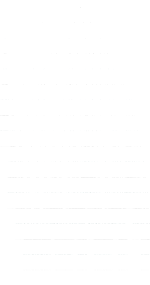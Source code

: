 digraph state_space {
  size = "1,1.9";
  ratio="fill";
  node [shape=box, fontsize=90, style=filled, fillcolor=lightblue, width=2, height=1];
  edge [fontsize=80, style=bold];
  splines = true;
  overlap = false;
  0 -> 0 [label = "A>T[1,2,3,]"];
  0 -> 1 [label = "+1", weight=1];
  0 -> 2 [label = "A>T[3]", weight=1];
  0 -> 3 [label = "A>T[2]", weight=1];
  0 -> 4 [label = "A>T[1]", weight=1];
  1 -> "1X" [label = "+1"];
  "1X" [shape=circle, fontsize=7, style=filled, fillcolor=orange, width=0.3, height=0.3]
  1 -> 6 [label = "A>T[3]", weight=1];
  1 -> 7 [label = "A>T[2]", weight=1];
  1 -> 8 [label = "A>T[1]", weight=1];
  2 -> 9 [label = "+1", weight=1];
  2 -> 10 [label = "A>T[3]", weight=1];
  2 -> 11 [label = "A>T[2]", weight=1];
  2 -> 12 [label = "A>T[1]", weight=1];
  3 -> 13 [label = "+1", weight=1];
  3 -> 11 [label = "A>T[3]", weight=1];
  3 -> 14 [label = "A>T[2]", weight=1];
  3 -> 15 [label = "A>T[1]", weight=1];
  4 -> 16 [label = "+1", weight=1];
  4 -> 12 [label = "A>T[3]", weight=1];
  4 -> 15 [label = "A>T[2]", weight=1];
  4 -> 17 [label = "A>T[1]", weight=1];
  6 -> "6X" [label = "+1"];
  "6X" [shape=circle, fontsize=7, style=filled, fillcolor=orange, width=0.3, height=0.3]
  6 -> 18 [label = "A>T[3]", weight=1];
  6 -> 19 [label = "A>T[2]", weight=1];
  6 -> 20 [label = "A>T[1]", weight=1];
  7 -> "7X" [label = "+1"];
  "7X" [shape=circle, fontsize=7, style=filled, fillcolor=orange, width=0.3, height=0.3]
  7 -> 19 [label = "A>T[3]", weight=1];
  7 -> 21 [label = "A>T[2]", weight=1];
  7 -> 22 [label = "A>T[1]", weight=1];
  8 -> "8X" [label = "+1"];
  "8X" [shape=circle, fontsize=7, style=filled, fillcolor=orange, width=0.3, height=0.3]
  8 -> 20 [label = "A>T[3]", weight=1];
  8 -> 22 [label = "A>T[2]", weight=1];
  8 -> 23 [label = "A>T[1]", weight=1];
  9 -> 24 [label = "U>T[3,]", weight=1];
  10 -> 25 [label = "+1", weight=1];
  10 -> 26 [label = "A>T[3]", weight=1];
  10 -> 27 [label = "A>T[2]", weight=1];
  10 -> 28 [label = "A>T[1]", weight=1];
  11 -> 29 [label = "+1", weight=1];
  11 -> 27 [label = "A>T[3]", weight=1];
  11 -> 30 [label = "A>T[2]", weight=1];
  11 -> 31 [label = "A>T[1]", weight=1];
  12 -> 32 [label = "+1", weight=1];
  12 -> 28 [label = "A>T[3]", weight=1];
  12 -> 31 [label = "A>T[2]", weight=1];
  12 -> 33 [label = "A>T[1]", weight=1];
  13 -> 34 [label = "U>T[2,]", weight=1];
  14 -> 35 [label = "+1", weight=1];
  14 -> 30 [label = "A>T[3]", weight=1];
  14 -> 36 [label = "A>T[2]", weight=1];
  14 -> 37 [label = "A>T[1]", weight=1];
  15 -> 38 [label = "+1", weight=1];
  15 -> 31 [label = "A>T[3]", weight=1];
  15 -> 37 [label = "A>T[2]", weight=1];
  15 -> 39 [label = "A>T[1]", weight=1];
  16 -> 40 [label = "U>T[1,]", weight=1];
  17 -> 41 [label = "+1", weight=1];
  17 -> 33 [label = "A>T[3]", weight=1];
  17 -> 39 [label = "A>T[2]", weight=1];
  17 -> 42 [label = "A>T[1]", weight=1];
  18 -> "18X" [label = "+1"];
  "18X" [shape=circle, fontsize=7, style=filled, fillcolor=orange, width=0.3, height=0.3]
  18 -> 43 [label = "A>T[3]", weight=1];
  18 -> 44 [label = "A>T[2]", weight=1];
  18 -> 45 [label = "A>T[1]", weight=1];
  19 -> "19X" [label = "+1"];
  "19X" [shape=circle, fontsize=7, style=filled, fillcolor=orange, width=0.3, height=0.3]
  19 -> 44 [label = "A>T[3]", weight=1];
  19 -> 46 [label = "A>T[2]", weight=1];
  19 -> 47 [label = "A>T[1]", weight=1];
  20 -> "20X" [label = "+1"];
  "20X" [shape=circle, fontsize=7, style=filled, fillcolor=orange, width=0.3, height=0.3]
  20 -> 45 [label = "A>T[3]", weight=1];
  20 -> 47 [label = "A>T[2]", weight=1];
  20 -> 48 [label = "A>T[1]", weight=1];
  21 -> "21X" [label = "+1"];
  "21X" [shape=circle, fontsize=7, style=filled, fillcolor=orange, width=0.3, height=0.3]
  21 -> 46 [label = "A>T[3]", weight=1];
  21 -> 49 [label = "A>T[2]", weight=1];
  21 -> 50 [label = "A>T[1]", weight=1];
  22 -> "22X" [label = "+1"];
  "22X" [shape=circle, fontsize=7, style=filled, fillcolor=orange, width=0.3, height=0.3]
  22 -> 47 [label = "A>T[3]", weight=1];
  22 -> 50 [label = "A>T[2]", weight=1];
  22 -> 51 [label = "A>T[1]", weight=1];
  23 -> "23X" [label = "+1"];
  "23X" [shape=circle, fontsize=7, style=filled, fillcolor=orange, width=0.3, height=0.3]
  23 -> 48 [label = "A>T[3]", weight=1];
  23 -> 51 [label = "A>T[2]", weight=1];
  23 -> 52 [label = "A>T[1]", weight=1];
  24 -> "24X" [label = "+1"];
  "24X" [shape=circle, fontsize=7, style=filled, fillcolor=orange, width=0.3, height=0.3]
  24 -> 53 [label = "A>T[1]", weight=1];
  24 -> 54 [label = "A>T[2]", weight=1];
  24 -> 55 [label = "A>T[3]", weight=1];
  25 -> 56 [label = "U>T[3,3,]", weight=1];
  26 -> 57 [label = "+1", weight=1];
  27 -> 58 [label = "+1", weight=1];
  28 -> 59 [label = "+1", weight=1];
  29 -> 60 [label = "U>T[3,2,]", weight=1];
  30 -> 61 [label = "+1", weight=1];
  31 -> 62 [label = "+1", weight=1];
  32 -> 63 [label = "U>T[3,1,]", weight=1];
  33 -> 64 [label = "+1", weight=1];
  34 -> "34X" [label = "+1"];
  "34X" [shape=circle, fontsize=7, style=filled, fillcolor=orange, width=0.3, height=0.3]
  34 -> 65 [label = "A>T[1]", weight=1];
  34 -> 66 [label = "A>T[2]", weight=1];
  34 -> 67 [label = "A>T[3]", weight=1];
  35 -> 68 [label = "U>T[2,2,]", weight=1];
  36 -> 69 [label = "+1", weight=1];
  37 -> 70 [label = "+1", weight=1];
  38 -> 71 [label = "U>T[2,1,]", weight=1];
  39 -> 72 [label = "+1", weight=1];
  40 -> "40X" [label = "+1"];
  "40X" [shape=circle, fontsize=7, style=filled, fillcolor=orange, width=0.3, height=0.3]
  40 -> 73 [label = "A>T[1]", weight=1];
  40 -> 74 [label = "A>T[2]", weight=1];
  40 -> 75 [label = "A>T[3]", weight=1];
  41 -> 76 [label = "U>T[1,1,]", weight=1];
  42 -> 77 [label = "+1", weight=1];
  43 -> "43X" [label = "+1"];
  "43X" [shape=circle, fontsize=7, style=filled, fillcolor=orange, width=0.3, height=0.3]
  44 -> "44X" [label = "+1"];
  "44X" [shape=circle, fontsize=7, style=filled, fillcolor=orange, width=0.3, height=0.3]
  45 -> "45X" [label = "+1"];
  "45X" [shape=circle, fontsize=7, style=filled, fillcolor=orange, width=0.3, height=0.3]
  46 -> "46X" [label = "+1"];
  "46X" [shape=circle, fontsize=7, style=filled, fillcolor=orange, width=0.3, height=0.3]
  47 -> "47X" [label = "+1"];
  "47X" [shape=circle, fontsize=7, style=filled, fillcolor=orange, width=0.3, height=0.3]
  48 -> "48X" [label = "+1"];
  "48X" [shape=circle, fontsize=7, style=filled, fillcolor=orange, width=0.3, height=0.3]
  49 -> "49X" [label = "+1"];
  "49X" [shape=circle, fontsize=7, style=filled, fillcolor=orange, width=0.3, height=0.3]
  50 -> "50X" [label = "+1"];
  "50X" [shape=circle, fontsize=7, style=filled, fillcolor=orange, width=0.3, height=0.3]
  51 -> "51X" [label = "+1"];
  "51X" [shape=circle, fontsize=7, style=filled, fillcolor=orange, width=0.3, height=0.3]
  52 -> "52X" [label = "+1"];
  "52X" [shape=circle, fontsize=7, style=filled, fillcolor=orange, width=0.3, height=0.3]
  53 -> "53X" [label = "+1"];
  "53X" [shape=circle, fontsize=7, style=filled, fillcolor=orange, width=0.3, height=0.3]
  53 -> 78 [label = "A>T[1]", weight=1];
  53 -> 79 [label = "A>T[2]", weight=1];
  53 -> 80 [label = "A>T[3]", weight=1];
  54 -> "54X" [label = "+1"];
  "54X" [shape=circle, fontsize=7, style=filled, fillcolor=orange, width=0.3, height=0.3]
  54 -> 79 [label = "A>T[1]", weight=1];
  54 -> 81 [label = "A>T[2]", weight=1];
  54 -> 82 [label = "A>T[3]", weight=1];
  55 -> "55X" [label = "+1"];
  "55X" [shape=circle, fontsize=7, style=filled, fillcolor=orange, width=0.3, height=0.3]
  55 -> 80 [label = "A>T[1]", weight=1];
  55 -> 82 [label = "A>T[2]", weight=1];
  55 -> 83 [label = "A>T[3]", weight=1];
  56 -> "56X" [label = "+1"];
  "56X" [shape=circle, fontsize=7, style=filled, fillcolor=orange, width=0.3, height=0.3]
  56 -> 84 [label = "A>T[1]", weight=1];
  56 -> 85 [label = "A>T[2]", weight=1];
  56 -> 86 [label = "A>T[3]", weight=1];
  57 -> 87 [label = "U>T[3,3,3,]", weight=1];
  58 -> 88 [label = "U>T[3,3,2,]", weight=1];
  59 -> 89 [label = "U>T[3,3,1,]", weight=1];
  60 -> "60X" [label = "+1"];
  "60X" [shape=circle, fontsize=7, style=filled, fillcolor=orange, width=0.3, height=0.3]
  60 -> 90 [label = "A>T[1]", weight=1];
  60 -> 91 [label = "A>T[2]", weight=1];
  60 -> 92 [label = "A>T[3]", weight=1];
  61 -> 93 [label = "U>T[3,2,2,]", weight=1];
  62 -> 94 [label = "U>T[3,2,1,]", weight=1];
  63 -> "63X" [label = "+1"];
  "63X" [shape=circle, fontsize=7, style=filled, fillcolor=orange, width=0.3, height=0.3]
  63 -> 95 [label = "A>T[1]", weight=1];
  63 -> 96 [label = "A>T[2]", weight=1];
  63 -> 97 [label = "A>T[3]", weight=1];
  64 -> 98 [label = "U>T[3,1,1,]", weight=1];
  65 -> "65X" [label = "+1"];
  "65X" [shape=circle, fontsize=7, style=filled, fillcolor=orange, width=0.3, height=0.3]
  65 -> 99 [label = "A>T[1]", weight=1];
  65 -> 100 [label = "A>T[2]", weight=1];
  65 -> 101 [label = "A>T[3]", weight=1];
  66 -> "66X" [label = "+1"];
  "66X" [shape=circle, fontsize=7, style=filled, fillcolor=orange, width=0.3, height=0.3]
  66 -> 100 [label = "A>T[1]", weight=1];
  66 -> 102 [label = "A>T[2]", weight=1];
  66 -> 103 [label = "A>T[3]", weight=1];
  67 -> "67X" [label = "+1"];
  "67X" [shape=circle, fontsize=7, style=filled, fillcolor=orange, width=0.3, height=0.3]
  67 -> 101 [label = "A>T[1]", weight=1];
  67 -> 103 [label = "A>T[2]", weight=1];
  67 -> 104 [label = "A>T[3]", weight=1];
  68 -> "68X" [label = "+1"];
  "68X" [shape=circle, fontsize=7, style=filled, fillcolor=orange, width=0.3, height=0.3]
  68 -> 105 [label = "A>T[1]", weight=1];
  68 -> 106 [label = "A>T[2]", weight=1];
  68 -> 107 [label = "A>T[3]", weight=1];
  69 -> 108 [label = "U>T[2,2,2,]", weight=1];
  70 -> 109 [label = "U>T[2,2,1,]", weight=1];
  71 -> "71X" [label = "+1"];
  "71X" [shape=circle, fontsize=7, style=filled, fillcolor=orange, width=0.3, height=0.3]
  71 -> 110 [label = "A>T[1]", weight=1];
  71 -> 111 [label = "A>T[2]", weight=1];
  71 -> 112 [label = "A>T[3]", weight=1];
  72 -> 113 [label = "U>T[2,1,1,]", weight=1];
  73 -> "73X" [label = "+1"];
  "73X" [shape=circle, fontsize=7, style=filled, fillcolor=orange, width=0.3, height=0.3]
  73 -> 114 [label = "A>T[1]", weight=1];
  73 -> 115 [label = "A>T[2]", weight=1];
  73 -> 116 [label = "A>T[3]", weight=1];
  74 -> "74X" [label = "+1"];
  "74X" [shape=circle, fontsize=7, style=filled, fillcolor=orange, width=0.3, height=0.3]
  74 -> 115 [label = "A>T[1]", weight=1];
  74 -> 117 [label = "A>T[2]", weight=1];
  74 -> 118 [label = "A>T[3]", weight=1];
  75 -> "75X" [label = "+1"];
  "75X" [shape=circle, fontsize=7, style=filled, fillcolor=orange, width=0.3, height=0.3]
  75 -> 116 [label = "A>T[1]", weight=1];
  75 -> 118 [label = "A>T[2]", weight=1];
  75 -> 119 [label = "A>T[3]", weight=1];
  76 -> "76X" [label = "+1"];
  "76X" [shape=circle, fontsize=7, style=filled, fillcolor=orange, width=0.3, height=0.3]
  76 -> 120 [label = "A>T[1]", weight=1];
  76 -> 121 [label = "A>T[2]", weight=1];
  76 -> 122 [label = "A>T[3]", weight=1];
  77 -> 123 [label = "U>T[1,1,1,]", weight=1];
  78 -> "78X" [label = "+1"];
  "78X" [shape=circle, fontsize=7, style=filled, fillcolor=orange, width=0.3, height=0.3]
  78 -> 124 [label = "A>T[1]", weight=1];
  78 -> 125 [label = "A>T[2]", weight=1];
  78 -> 126 [label = "A>T[3]", weight=1];
  79 -> "79X" [label = "+1"];
  "79X" [shape=circle, fontsize=7, style=filled, fillcolor=orange, width=0.3, height=0.3]
  79 -> 125 [label = "A>T[1]", weight=1];
  79 -> 127 [label = "A>T[2]", weight=1];
  79 -> 128 [label = "A>T[3]", weight=1];
  80 -> "80X" [label = "+1"];
  "80X" [shape=circle, fontsize=7, style=filled, fillcolor=orange, width=0.3, height=0.3]
  80 -> 126 [label = "A>T[1]", weight=1];
  80 -> 128 [label = "A>T[2]", weight=1];
  80 -> 129 [label = "A>T[3]", weight=1];
  81 -> "81X" [label = "+1"];
  "81X" [shape=circle, fontsize=7, style=filled, fillcolor=orange, width=0.3, height=0.3]
  81 -> 127 [label = "A>T[1]", weight=1];
  81 -> 130 [label = "A>T[2]", weight=1];
  81 -> 131 [label = "A>T[3]", weight=1];
  82 -> "82X" [label = "+1"];
  "82X" [shape=circle, fontsize=7, style=filled, fillcolor=orange, width=0.3, height=0.3]
  82 -> 128 [label = "A>T[1]", weight=1];
  82 -> 131 [label = "A>T[2]", weight=1];
  82 -> 132 [label = "A>T[3]", weight=1];
  83 -> "83X" [label = "+1"];
  "83X" [shape=circle, fontsize=7, style=filled, fillcolor=orange, width=0.3, height=0.3]
  83 -> 129 [label = "A>T[1]", weight=1];
  83 -> 132 [label = "A>T[2]", weight=1];
  83 -> 133 [label = "A>T[3]", weight=1];
  84 -> "84X" [label = "+1"];
  "84X" [shape=circle, fontsize=7, style=filled, fillcolor=orange, width=0.3, height=0.3]
  84 -> 134 [label = "A>T[1]", weight=1];
  84 -> 135 [label = "A>T[2]", weight=1];
  84 -> 136 [label = "A>T[3]", weight=1];
  85 -> "85X" [label = "+1"];
  "85X" [shape=circle, fontsize=7, style=filled, fillcolor=orange, width=0.3, height=0.3]
  85 -> 135 [label = "A>T[1]", weight=1];
  85 -> 137 [label = "A>T[2]", weight=1];
  85 -> 138 [label = "A>T[3]", weight=1];
  86 -> "86X" [label = "+1"];
  "86X" [shape=circle, fontsize=7, style=filled, fillcolor=orange, width=0.3, height=0.3]
  86 -> 136 [label = "A>T[1]", weight=1];
  86 -> 138 [label = "A>T[2]", weight=1];
  86 -> 139 [label = "A>T[3]", weight=1];
  87 -> "87X" [label = "+1"];
  "87X" [shape=circle, fontsize=7, style=filled, fillcolor=orange, width=0.3, height=0.3]
  87 -> 140 [label = "A>T[1]", weight=1];
  87 -> 141 [label = "A>T[2]", weight=1];
  87 -> 142 [label = "A>T[3]", weight=1];
  88 -> "88X" [label = "+1"];
  "88X" [shape=circle, fontsize=7, style=filled, fillcolor=orange, width=0.3, height=0.3]
  88 -> 143 [label = "A>T[1]", weight=1];
  88 -> 144 [label = "A>T[2]", weight=1];
  88 -> 145 [label = "A>T[3]", weight=1];
  89 -> "89X" [label = "+1"];
  "89X" [shape=circle, fontsize=7, style=filled, fillcolor=orange, width=0.3, height=0.3]
  89 -> 146 [label = "A>T[1]", weight=1];
  89 -> 147 [label = "A>T[2]", weight=1];
  89 -> 148 [label = "A>T[3]", weight=1];
  90 -> "90X" [label = "+1"];
  "90X" [shape=circle, fontsize=7, style=filled, fillcolor=orange, width=0.3, height=0.3]
  90 -> 149 [label = "A>T[1]", weight=1];
  90 -> 150 [label = "A>T[2]", weight=1];
  90 -> 151 [label = "A>T[3]", weight=1];
  91 -> "91X" [label = "+1"];
  "91X" [shape=circle, fontsize=7, style=filled, fillcolor=orange, width=0.3, height=0.3]
  91 -> 150 [label = "A>T[1]", weight=1];
  91 -> 152 [label = "A>T[2]", weight=1];
  91 -> 153 [label = "A>T[3]", weight=1];
  92 -> "92X" [label = "+1"];
  "92X" [shape=circle, fontsize=7, style=filled, fillcolor=orange, width=0.3, height=0.3]
  92 -> 151 [label = "A>T[1]", weight=1];
  92 -> 153 [label = "A>T[2]", weight=1];
  92 -> 154 [label = "A>T[3]", weight=1];
  93 -> "93X" [label = "+1"];
  "93X" [shape=circle, fontsize=7, style=filled, fillcolor=orange, width=0.3, height=0.3]
  93 -> 155 [label = "A>T[1]", weight=1];
  93 -> 156 [label = "A>T[2]", weight=1];
  93 -> 157 [label = "A>T[3]", weight=1];
  94 -> "94X" [label = "+1"];
  "94X" [shape=circle, fontsize=7, style=filled, fillcolor=orange, width=0.3, height=0.3]
  94 -> 158 [label = "A>T[1]", weight=1];
  94 -> 159 [label = "A>T[2]", weight=1];
  94 -> 160 [label = "A>T[3]", weight=1];
  95 -> "95X" [label = "+1"];
  "95X" [shape=circle, fontsize=7, style=filled, fillcolor=orange, width=0.3, height=0.3]
  95 -> 161 [label = "A>T[1]", weight=1];
  95 -> 162 [label = "A>T[2]", weight=1];
  95 -> 163 [label = "A>T[3]", weight=1];
  96 -> "96X" [label = "+1"];
  "96X" [shape=circle, fontsize=7, style=filled, fillcolor=orange, width=0.3, height=0.3]
  96 -> 162 [label = "A>T[1]", weight=1];
  96 -> 164 [label = "A>T[2]", weight=1];
  96 -> 165 [label = "A>T[3]", weight=1];
  97 -> "97X" [label = "+1"];
  "97X" [shape=circle, fontsize=7, style=filled, fillcolor=orange, width=0.3, height=0.3]
  97 -> 163 [label = "A>T[1]", weight=1];
  97 -> 165 [label = "A>T[2]", weight=1];
  97 -> 166 [label = "A>T[3]", weight=1];
  98 -> "98X" [label = "+1"];
  "98X" [shape=circle, fontsize=7, style=filled, fillcolor=orange, width=0.3, height=0.3]
  98 -> 167 [label = "A>T[1]", weight=1];
  98 -> 168 [label = "A>T[2]", weight=1];
  98 -> 169 [label = "A>T[3]", weight=1];
  99 -> "99X" [label = "+1"];
  "99X" [shape=circle, fontsize=7, style=filled, fillcolor=orange, width=0.3, height=0.3]
  99 -> 170 [label = "A>T[1]", weight=1];
  99 -> 171 [label = "A>T[2]", weight=1];
  99 -> 172 [label = "A>T[3]", weight=1];
  100 -> "100X" [label = "+1"];
  "100X" [shape=circle, fontsize=7, style=filled, fillcolor=orange, width=0.3, height=0.3]
  100 -> 171 [label = "A>T[1]", weight=1];
  100 -> 173 [label = "A>T[2]", weight=1];
  100 -> 174 [label = "A>T[3]", weight=1];
  101 -> "101X" [label = "+1"];
  "101X" [shape=circle, fontsize=7, style=filled, fillcolor=orange, width=0.3, height=0.3]
  101 -> 172 [label = "A>T[1]", weight=1];
  101 -> 174 [label = "A>T[2]", weight=1];
  101 -> 175 [label = "A>T[3]", weight=1];
  102 -> "102X" [label = "+1"];
  "102X" [shape=circle, fontsize=7, style=filled, fillcolor=orange, width=0.3, height=0.3]
  102 -> 173 [label = "A>T[1]", weight=1];
  102 -> 176 [label = "A>T[2]", weight=1];
  102 -> 177 [label = "A>T[3]", weight=1];
  103 -> "103X" [label = "+1"];
  "103X" [shape=circle, fontsize=7, style=filled, fillcolor=orange, width=0.3, height=0.3]
  103 -> 174 [label = "A>T[1]", weight=1];
  103 -> 177 [label = "A>T[2]", weight=1];
  103 -> 178 [label = "A>T[3]", weight=1];
  104 -> "104X" [label = "+1"];
  "104X" [shape=circle, fontsize=7, style=filled, fillcolor=orange, width=0.3, height=0.3]
  104 -> 175 [label = "A>T[1]", weight=1];
  104 -> 178 [label = "A>T[2]", weight=1];
  104 -> 179 [label = "A>T[3]", weight=1];
  105 -> "105X" [label = "+1"];
  "105X" [shape=circle, fontsize=7, style=filled, fillcolor=orange, width=0.3, height=0.3]
  105 -> 180 [label = "A>T[1]", weight=1];
  105 -> 181 [label = "A>T[2]", weight=1];
  105 -> 182 [label = "A>T[3]", weight=1];
  106 -> "106X" [label = "+1"];
  "106X" [shape=circle, fontsize=7, style=filled, fillcolor=orange, width=0.3, height=0.3]
  106 -> 181 [label = "A>T[1]", weight=1];
  106 -> 183 [label = "A>T[2]", weight=1];
  106 -> 184 [label = "A>T[3]", weight=1];
  107 -> "107X" [label = "+1"];
  "107X" [shape=circle, fontsize=7, style=filled, fillcolor=orange, width=0.3, height=0.3]
  107 -> 182 [label = "A>T[1]", weight=1];
  107 -> 184 [label = "A>T[2]", weight=1];
  107 -> 185 [label = "A>T[3]", weight=1];
  108 -> "108X" [label = "+1"];
  "108X" [shape=circle, fontsize=7, style=filled, fillcolor=orange, width=0.3, height=0.3]
  108 -> 186 [label = "A>T[1]", weight=1];
  108 -> 187 [label = "A>T[2]", weight=1];
  108 -> 188 [label = "A>T[3]", weight=1];
  109 -> "109X" [label = "+1"];
  "109X" [shape=circle, fontsize=7, style=filled, fillcolor=orange, width=0.3, height=0.3]
  109 -> 189 [label = "A>T[1]", weight=1];
  109 -> 190 [label = "A>T[2]", weight=1];
  109 -> 191 [label = "A>T[3]", weight=1];
  110 -> "110X" [label = "+1"];
  "110X" [shape=circle, fontsize=7, style=filled, fillcolor=orange, width=0.3, height=0.3]
  110 -> 192 [label = "A>T[1]", weight=1];
  110 -> 193 [label = "A>T[2]", weight=1];
  110 -> 194 [label = "A>T[3]", weight=1];
  111 -> "111X" [label = "+1"];
  "111X" [shape=circle, fontsize=7, style=filled, fillcolor=orange, width=0.3, height=0.3]
  111 -> 193 [label = "A>T[1]", weight=1];
  111 -> 195 [label = "A>T[2]", weight=1];
  111 -> 196 [label = "A>T[3]", weight=1];
  112 -> "112X" [label = "+1"];
  "112X" [shape=circle, fontsize=7, style=filled, fillcolor=orange, width=0.3, height=0.3]
  112 -> 194 [label = "A>T[1]", weight=1];
  112 -> 196 [label = "A>T[2]", weight=1];
  112 -> 197 [label = "A>T[3]", weight=1];
  113 -> "113X" [label = "+1"];
  "113X" [shape=circle, fontsize=7, style=filled, fillcolor=orange, width=0.3, height=0.3]
  113 -> 198 [label = "A>T[1]", weight=1];
  113 -> 199 [label = "A>T[2]", weight=1];
  113 -> 200 [label = "A>T[3]", weight=1];
  114 -> "114X" [label = "+1"];
  "114X" [shape=circle, fontsize=7, style=filled, fillcolor=orange, width=0.3, height=0.3]
  114 -> 201 [label = "A>T[1]", weight=1];
  114 -> 202 [label = "A>T[2]", weight=1];
  114 -> 203 [label = "A>T[3]", weight=1];
  115 -> "115X" [label = "+1"];
  "115X" [shape=circle, fontsize=7, style=filled, fillcolor=orange, width=0.3, height=0.3]
  115 -> 202 [label = "A>T[1]", weight=1];
  115 -> 204 [label = "A>T[2]", weight=1];
  115 -> 205 [label = "A>T[3]", weight=1];
  116 -> "116X" [label = "+1"];
  "116X" [shape=circle, fontsize=7, style=filled, fillcolor=orange, width=0.3, height=0.3]
  116 -> 203 [label = "A>T[1]", weight=1];
  116 -> 205 [label = "A>T[2]", weight=1];
  116 -> 206 [label = "A>T[3]", weight=1];
  117 -> "117X" [label = "+1"];
  "117X" [shape=circle, fontsize=7, style=filled, fillcolor=orange, width=0.3, height=0.3]
  117 -> 204 [label = "A>T[1]", weight=1];
  117 -> 207 [label = "A>T[2]", weight=1];
  117 -> 208 [label = "A>T[3]", weight=1];
  118 -> "118X" [label = "+1"];
  "118X" [shape=circle, fontsize=7, style=filled, fillcolor=orange, width=0.3, height=0.3]
  118 -> 205 [label = "A>T[1]", weight=1];
  118 -> 208 [label = "A>T[2]", weight=1];
  118 -> 209 [label = "A>T[3]", weight=1];
  119 -> "119X" [label = "+1"];
  "119X" [shape=circle, fontsize=7, style=filled, fillcolor=orange, width=0.3, height=0.3]
  119 -> 206 [label = "A>T[1]", weight=1];
  119 -> 209 [label = "A>T[2]", weight=1];
  119 -> 210 [label = "A>T[3]", weight=1];
  120 -> "120X" [label = "+1"];
  "120X" [shape=circle, fontsize=7, style=filled, fillcolor=orange, width=0.3, height=0.3]
  120 -> 211 [label = "A>T[1]", weight=1];
  120 -> 212 [label = "A>T[2]", weight=1];
  120 -> 213 [label = "A>T[3]", weight=1];
  121 -> "121X" [label = "+1"];
  "121X" [shape=circle, fontsize=7, style=filled, fillcolor=orange, width=0.3, height=0.3]
  121 -> 212 [label = "A>T[1]", weight=1];
  121 -> 214 [label = "A>T[2]", weight=1];
  121 -> 215 [label = "A>T[3]", weight=1];
  122 -> "122X" [label = "+1"];
  "122X" [shape=circle, fontsize=7, style=filled, fillcolor=orange, width=0.3, height=0.3]
  122 -> 213 [label = "A>T[1]", weight=1];
  122 -> 215 [label = "A>T[2]", weight=1];
  122 -> 216 [label = "A>T[3]", weight=1];
  123 -> "123X" [label = "+1"];
  "123X" [shape=circle, fontsize=7, style=filled, fillcolor=orange, width=0.3, height=0.3]
  123 -> 217 [label = "A>T[1]", weight=1];
  123 -> 218 [label = "A>T[2]", weight=1];
  123 -> 219 [label = "A>T[3]", weight=1];
  124 -> "124X" [label = "+1"];
  "124X" [shape=circle, fontsize=7, style=filled, fillcolor=orange, width=0.3, height=0.3]
  125 -> "125X" [label = "+1"];
  "125X" [shape=circle, fontsize=7, style=filled, fillcolor=orange, width=0.3, height=0.3]
  126 -> "126X" [label = "+1"];
  "126X" [shape=circle, fontsize=7, style=filled, fillcolor=orange, width=0.3, height=0.3]
  127 -> "127X" [label = "+1"];
  "127X" [shape=circle, fontsize=7, style=filled, fillcolor=orange, width=0.3, height=0.3]
  128 -> "128X" [label = "+1"];
  "128X" [shape=circle, fontsize=7, style=filled, fillcolor=orange, width=0.3, height=0.3]
  129 -> "129X" [label = "+1"];
  "129X" [shape=circle, fontsize=7, style=filled, fillcolor=orange, width=0.3, height=0.3]
  130 -> "130X" [label = "+1"];
  "130X" [shape=circle, fontsize=7, style=filled, fillcolor=orange, width=0.3, height=0.3]
  131 -> "131X" [label = "+1"];
  "131X" [shape=circle, fontsize=7, style=filled, fillcolor=orange, width=0.3, height=0.3]
  132 -> "132X" [label = "+1"];
  "132X" [shape=circle, fontsize=7, style=filled, fillcolor=orange, width=0.3, height=0.3]
  133 -> "133X" [label = "+1"];
  "133X" [shape=circle, fontsize=7, style=filled, fillcolor=orange, width=0.3, height=0.3]
  134 -> "134X" [label = "+1"];
  "134X" [shape=circle, fontsize=7, style=filled, fillcolor=orange, width=0.3, height=0.3]
  134 -> 220 [label = "A>T[1]", weight=1];
  134 -> 221 [label = "A>T[2]", weight=1];
  134 -> 222 [label = "A>T[3]", weight=1];
  135 -> "135X" [label = "+1"];
  "135X" [shape=circle, fontsize=7, style=filled, fillcolor=orange, width=0.3, height=0.3]
  135 -> 221 [label = "A>T[1]", weight=1];
  135 -> 223 [label = "A>T[2]", weight=1];
  135 -> 224 [label = "A>T[3]", weight=1];
  136 -> "136X" [label = "+1"];
  "136X" [shape=circle, fontsize=7, style=filled, fillcolor=orange, width=0.3, height=0.3]
  136 -> 222 [label = "A>T[1]", weight=1];
  136 -> 224 [label = "A>T[2]", weight=1];
  136 -> 225 [label = "A>T[3]", weight=1];
  137 -> "137X" [label = "+1"];
  "137X" [shape=circle, fontsize=7, style=filled, fillcolor=orange, width=0.3, height=0.3]
  137 -> 223 [label = "A>T[1]", weight=1];
  137 -> 226 [label = "A>T[2]", weight=1];
  137 -> 227 [label = "A>T[3]", weight=1];
  138 -> "138X" [label = "+1"];
  "138X" [shape=circle, fontsize=7, style=filled, fillcolor=orange, width=0.3, height=0.3]
  138 -> 224 [label = "A>T[1]", weight=1];
  138 -> 227 [label = "A>T[2]", weight=1];
  138 -> 228 [label = "A>T[3]", weight=1];
  139 -> "139X" [label = "+1"];
  "139X" [shape=circle, fontsize=7, style=filled, fillcolor=orange, width=0.3, height=0.3]
  139 -> 225 [label = "A>T[1]", weight=1];
  139 -> 228 [label = "A>T[2]", weight=1];
  139 -> 229 [label = "A>T[3]", weight=1];
  140 -> "140X" [label = "+1"];
  "140X" [shape=circle, fontsize=7, style=filled, fillcolor=orange, width=0.3, height=0.3]
  140 -> 230 [label = "A>T[1]", weight=1];
  140 -> 231 [label = "A>T[2]", weight=1];
  140 -> 232 [label = "A>T[3]", weight=1];
  141 -> "141X" [label = "+1"];
  "141X" [shape=circle, fontsize=7, style=filled, fillcolor=orange, width=0.3, height=0.3]
  141 -> 231 [label = "A>T[1]", weight=1];
  141 -> 233 [label = "A>T[2]", weight=1];
  141 -> 234 [label = "A>T[3]", weight=1];
  142 -> "142X" [label = "+1"];
  "142X" [shape=circle, fontsize=7, style=filled, fillcolor=orange, width=0.3, height=0.3]
  142 -> 232 [label = "A>T[1]", weight=1];
  142 -> 234 [label = "A>T[2]", weight=1];
  142 -> 235 [label = "A>T[3]", weight=1];
  143 -> "143X" [label = "+1"];
  "143X" [shape=circle, fontsize=7, style=filled, fillcolor=orange, width=0.3, height=0.3]
  143 -> 236 [label = "A>T[1]", weight=1];
  143 -> 237 [label = "A>T[2]", weight=1];
  143 -> 238 [label = "A>T[3]", weight=1];
  144 -> "144X" [label = "+1"];
  "144X" [shape=circle, fontsize=7, style=filled, fillcolor=orange, width=0.3, height=0.3]
  144 -> 237 [label = "A>T[1]", weight=1];
  144 -> 239 [label = "A>T[2]", weight=1];
  144 -> 240 [label = "A>T[3]", weight=1];
  145 -> "145X" [label = "+1"];
  "145X" [shape=circle, fontsize=7, style=filled, fillcolor=orange, width=0.3, height=0.3]
  145 -> 238 [label = "A>T[1]", weight=1];
  145 -> 240 [label = "A>T[2]", weight=1];
  145 -> 241 [label = "A>T[3]", weight=1];
  146 -> "146X" [label = "+1"];
  "146X" [shape=circle, fontsize=7, style=filled, fillcolor=orange, width=0.3, height=0.3]
  146 -> 242 [label = "A>T[1]", weight=1];
  146 -> 243 [label = "A>T[2]", weight=1];
  146 -> 244 [label = "A>T[3]", weight=1];
  147 -> "147X" [label = "+1"];
  "147X" [shape=circle, fontsize=7, style=filled, fillcolor=orange, width=0.3, height=0.3]
  147 -> 243 [label = "A>T[1]", weight=1];
  147 -> 245 [label = "A>T[2]", weight=1];
  147 -> 246 [label = "A>T[3]", weight=1];
  148 -> "148X" [label = "+1"];
  "148X" [shape=circle, fontsize=7, style=filled, fillcolor=orange, width=0.3, height=0.3]
  148 -> 244 [label = "A>T[1]", weight=1];
  148 -> 246 [label = "A>T[2]", weight=1];
  148 -> 247 [label = "A>T[3]", weight=1];
  149 -> "149X" [label = "+1"];
  "149X" [shape=circle, fontsize=7, style=filled, fillcolor=orange, width=0.3, height=0.3]
  149 -> 248 [label = "A>T[1]", weight=1];
  149 -> 249 [label = "A>T[2]", weight=1];
  149 -> 250 [label = "A>T[3]", weight=1];
  150 -> "150X" [label = "+1"];
  "150X" [shape=circle, fontsize=7, style=filled, fillcolor=orange, width=0.3, height=0.3]
  150 -> 249 [label = "A>T[1]", weight=1];
  150 -> 251 [label = "A>T[2]", weight=1];
  150 -> 252 [label = "A>T[3]", weight=1];
  151 -> "151X" [label = "+1"];
  "151X" [shape=circle, fontsize=7, style=filled, fillcolor=orange, width=0.3, height=0.3]
  151 -> 250 [label = "A>T[1]", weight=1];
  151 -> 252 [label = "A>T[2]", weight=1];
  151 -> 253 [label = "A>T[3]", weight=1];
  152 -> "152X" [label = "+1"];
  "152X" [shape=circle, fontsize=7, style=filled, fillcolor=orange, width=0.3, height=0.3]
  152 -> 251 [label = "A>T[1]", weight=1];
  152 -> 254 [label = "A>T[2]", weight=1];
  152 -> 255 [label = "A>T[3]", weight=1];
  153 -> "153X" [label = "+1"];
  "153X" [shape=circle, fontsize=7, style=filled, fillcolor=orange, width=0.3, height=0.3]
  153 -> 252 [label = "A>T[1]", weight=1];
  153 -> 255 [label = "A>T[2]", weight=1];
  153 -> 256 [label = "A>T[3]", weight=1];
  154 -> "154X" [label = "+1"];
  "154X" [shape=circle, fontsize=7, style=filled, fillcolor=orange, width=0.3, height=0.3]
  154 -> 253 [label = "A>T[1]", weight=1];
  154 -> 256 [label = "A>T[2]", weight=1];
  154 -> 257 [label = "A>T[3]", weight=1];
  155 -> "155X" [label = "+1"];
  "155X" [shape=circle, fontsize=7, style=filled, fillcolor=orange, width=0.3, height=0.3]
  155 -> 258 [label = "A>T[1]", weight=1];
  155 -> 259 [label = "A>T[2]", weight=1];
  155 -> 260 [label = "A>T[3]", weight=1];
  156 -> "156X" [label = "+1"];
  "156X" [shape=circle, fontsize=7, style=filled, fillcolor=orange, width=0.3, height=0.3]
  156 -> 259 [label = "A>T[1]", weight=1];
  156 -> 261 [label = "A>T[2]", weight=1];
  156 -> 262 [label = "A>T[3]", weight=1];
  157 -> "157X" [label = "+1"];
  "157X" [shape=circle, fontsize=7, style=filled, fillcolor=orange, width=0.3, height=0.3]
  157 -> 260 [label = "A>T[1]", weight=1];
  157 -> 262 [label = "A>T[2]", weight=1];
  157 -> 263 [label = "A>T[3]", weight=1];
  158 -> "158X" [label = "+1"];
  "158X" [shape=circle, fontsize=7, style=filled, fillcolor=orange, width=0.3, height=0.3]
  158 -> 264 [label = "A>T[1]", weight=1];
  158 -> 265 [label = "A>T[2]", weight=1];
  158 -> 266 [label = "A>T[3]", weight=1];
  159 -> "159X" [label = "+1"];
  "159X" [shape=circle, fontsize=7, style=filled, fillcolor=orange, width=0.3, height=0.3]
  159 -> 265 [label = "A>T[1]", weight=1];
  159 -> 267 [label = "A>T[2]", weight=1];
  159 -> 268 [label = "A>T[3]", weight=1];
  160 -> "160X" [label = "+1"];
  "160X" [shape=circle, fontsize=7, style=filled, fillcolor=orange, width=0.3, height=0.3]
  160 -> 266 [label = "A>T[1]", weight=1];
  160 -> 268 [label = "A>T[2]", weight=1];
  160 -> 269 [label = "A>T[3]", weight=1];
  161 -> "161X" [label = "+1"];
  "161X" [shape=circle, fontsize=7, style=filled, fillcolor=orange, width=0.3, height=0.3]
  161 -> 270 [label = "A>T[1]", weight=1];
  161 -> 271 [label = "A>T[2]", weight=1];
  161 -> 272 [label = "A>T[3]", weight=1];
  162 -> "162X" [label = "+1"];
  "162X" [shape=circle, fontsize=7, style=filled, fillcolor=orange, width=0.3, height=0.3]
  162 -> 271 [label = "A>T[1]", weight=1];
  162 -> 273 [label = "A>T[2]", weight=1];
  162 -> 274 [label = "A>T[3]", weight=1];
  163 -> "163X" [label = "+1"];
  "163X" [shape=circle, fontsize=7, style=filled, fillcolor=orange, width=0.3, height=0.3]
  163 -> 272 [label = "A>T[1]", weight=1];
  163 -> 274 [label = "A>T[2]", weight=1];
  163 -> 275 [label = "A>T[3]", weight=1];
  164 -> "164X" [label = "+1"];
  "164X" [shape=circle, fontsize=7, style=filled, fillcolor=orange, width=0.3, height=0.3]
  164 -> 273 [label = "A>T[1]", weight=1];
  164 -> 276 [label = "A>T[2]", weight=1];
  164 -> 277 [label = "A>T[3]", weight=1];
  165 -> "165X" [label = "+1"];
  "165X" [shape=circle, fontsize=7, style=filled, fillcolor=orange, width=0.3, height=0.3]
  165 -> 274 [label = "A>T[1]", weight=1];
  165 -> 277 [label = "A>T[2]", weight=1];
  165 -> 278 [label = "A>T[3]", weight=1];
  166 -> "166X" [label = "+1"];
  "166X" [shape=circle, fontsize=7, style=filled, fillcolor=orange, width=0.3, height=0.3]
  166 -> 275 [label = "A>T[1]", weight=1];
  166 -> 278 [label = "A>T[2]", weight=1];
  166 -> 279 [label = "A>T[3]", weight=1];
  167 -> "167X" [label = "+1"];
  "167X" [shape=circle, fontsize=7, style=filled, fillcolor=orange, width=0.3, height=0.3]
  167 -> 280 [label = "A>T[1]", weight=1];
  167 -> 281 [label = "A>T[2]", weight=1];
  167 -> 282 [label = "A>T[3]", weight=1];
  168 -> "168X" [label = "+1"];
  "168X" [shape=circle, fontsize=7, style=filled, fillcolor=orange, width=0.3, height=0.3]
  168 -> 281 [label = "A>T[1]", weight=1];
  168 -> 283 [label = "A>T[2]", weight=1];
  168 -> 284 [label = "A>T[3]", weight=1];
  169 -> "169X" [label = "+1"];
  "169X" [shape=circle, fontsize=7, style=filled, fillcolor=orange, width=0.3, height=0.3]
  169 -> 282 [label = "A>T[1]", weight=1];
  169 -> 284 [label = "A>T[2]", weight=1];
  169 -> 285 [label = "A>T[3]", weight=1];
  170 -> "170X" [label = "+1"];
  "170X" [shape=circle, fontsize=7, style=filled, fillcolor=orange, width=0.3, height=0.3]
  171 -> "171X" [label = "+1"];
  "171X" [shape=circle, fontsize=7, style=filled, fillcolor=orange, width=0.3, height=0.3]
  172 -> "172X" [label = "+1"];
  "172X" [shape=circle, fontsize=7, style=filled, fillcolor=orange, width=0.3, height=0.3]
  173 -> "173X" [label = "+1"];
  "173X" [shape=circle, fontsize=7, style=filled, fillcolor=orange, width=0.3, height=0.3]
  174 -> "174X" [label = "+1"];
  "174X" [shape=circle, fontsize=7, style=filled, fillcolor=orange, width=0.3, height=0.3]
  175 -> "175X" [label = "+1"];
  "175X" [shape=circle, fontsize=7, style=filled, fillcolor=orange, width=0.3, height=0.3]
  176 -> "176X" [label = "+1"];
  "176X" [shape=circle, fontsize=7, style=filled, fillcolor=orange, width=0.3, height=0.3]
  177 -> "177X" [label = "+1"];
  "177X" [shape=circle, fontsize=7, style=filled, fillcolor=orange, width=0.3, height=0.3]
  178 -> "178X" [label = "+1"];
  "178X" [shape=circle, fontsize=7, style=filled, fillcolor=orange, width=0.3, height=0.3]
  179 -> "179X" [label = "+1"];
  "179X" [shape=circle, fontsize=7, style=filled, fillcolor=orange, width=0.3, height=0.3]
  180 -> "180X" [label = "+1"];
  "180X" [shape=circle, fontsize=7, style=filled, fillcolor=orange, width=0.3, height=0.3]
  180 -> 286 [label = "A>T[1]", weight=1];
  180 -> 287 [label = "A>T[2]", weight=1];
  180 -> 288 [label = "A>T[3]", weight=1];
  181 -> "181X" [label = "+1"];
  "181X" [shape=circle, fontsize=7, style=filled, fillcolor=orange, width=0.3, height=0.3]
  181 -> 287 [label = "A>T[1]", weight=1];
  181 -> 289 [label = "A>T[2]", weight=1];
  181 -> 290 [label = "A>T[3]", weight=1];
  182 -> "182X" [label = "+1"];
  "182X" [shape=circle, fontsize=7, style=filled, fillcolor=orange, width=0.3, height=0.3]
  182 -> 288 [label = "A>T[1]", weight=1];
  182 -> 290 [label = "A>T[2]", weight=1];
  182 -> 291 [label = "A>T[3]", weight=1];
  183 -> "183X" [label = "+1"];
  "183X" [shape=circle, fontsize=7, style=filled, fillcolor=orange, width=0.3, height=0.3]
  183 -> 289 [label = "A>T[1]", weight=1];
  183 -> 292 [label = "A>T[2]", weight=1];
  183 -> 293 [label = "A>T[3]", weight=1];
  184 -> "184X" [label = "+1"];
  "184X" [shape=circle, fontsize=7, style=filled, fillcolor=orange, width=0.3, height=0.3]
  184 -> 290 [label = "A>T[1]", weight=1];
  184 -> 293 [label = "A>T[2]", weight=1];
  184 -> 294 [label = "A>T[3]", weight=1];
  185 -> "185X" [label = "+1"];
  "185X" [shape=circle, fontsize=7, style=filled, fillcolor=orange, width=0.3, height=0.3]
  185 -> 291 [label = "A>T[1]", weight=1];
  185 -> 294 [label = "A>T[2]", weight=1];
  185 -> 295 [label = "A>T[3]", weight=1];
  186 -> "186X" [label = "+1"];
  "186X" [shape=circle, fontsize=7, style=filled, fillcolor=orange, width=0.3, height=0.3]
  186 -> 296 [label = "A>T[1]", weight=1];
  186 -> 297 [label = "A>T[2]", weight=1];
  186 -> 298 [label = "A>T[3]", weight=1];
  187 -> "187X" [label = "+1"];
  "187X" [shape=circle, fontsize=7, style=filled, fillcolor=orange, width=0.3, height=0.3]
  187 -> 297 [label = "A>T[1]", weight=1];
  187 -> 299 [label = "A>T[2]", weight=1];
  187 -> 300 [label = "A>T[3]", weight=1];
  188 -> "188X" [label = "+1"];
  "188X" [shape=circle, fontsize=7, style=filled, fillcolor=orange, width=0.3, height=0.3]
  188 -> 298 [label = "A>T[1]", weight=1];
  188 -> 300 [label = "A>T[2]", weight=1];
  188 -> 301 [label = "A>T[3]", weight=1];
  189 -> "189X" [label = "+1"];
  "189X" [shape=circle, fontsize=7, style=filled, fillcolor=orange, width=0.3, height=0.3]
  189 -> 302 [label = "A>T[1]", weight=1];
  189 -> 303 [label = "A>T[2]", weight=1];
  189 -> 304 [label = "A>T[3]", weight=1];
  190 -> "190X" [label = "+1"];
  "190X" [shape=circle, fontsize=7, style=filled, fillcolor=orange, width=0.3, height=0.3]
  190 -> 303 [label = "A>T[1]", weight=1];
  190 -> 305 [label = "A>T[2]", weight=1];
  190 -> 306 [label = "A>T[3]", weight=1];
  191 -> "191X" [label = "+1"];
  "191X" [shape=circle, fontsize=7, style=filled, fillcolor=orange, width=0.3, height=0.3]
  191 -> 304 [label = "A>T[1]", weight=1];
  191 -> 306 [label = "A>T[2]", weight=1];
  191 -> 307 [label = "A>T[3]", weight=1];
  192 -> "192X" [label = "+1"];
  "192X" [shape=circle, fontsize=7, style=filled, fillcolor=orange, width=0.3, height=0.3]
  192 -> 308 [label = "A>T[1]", weight=1];
  192 -> 309 [label = "A>T[2]", weight=1];
  192 -> 310 [label = "A>T[3]", weight=1];
  193 -> "193X" [label = "+1"];
  "193X" [shape=circle, fontsize=7, style=filled, fillcolor=orange, width=0.3, height=0.3]
  193 -> 309 [label = "A>T[1]", weight=1];
  193 -> 311 [label = "A>T[2]", weight=1];
  193 -> 312 [label = "A>T[3]", weight=1];
  194 -> "194X" [label = "+1"];
  "194X" [shape=circle, fontsize=7, style=filled, fillcolor=orange, width=0.3, height=0.3]
  194 -> 310 [label = "A>T[1]", weight=1];
  194 -> 312 [label = "A>T[2]", weight=1];
  194 -> 313 [label = "A>T[3]", weight=1];
  195 -> "195X" [label = "+1"];
  "195X" [shape=circle, fontsize=7, style=filled, fillcolor=orange, width=0.3, height=0.3]
  195 -> 311 [label = "A>T[1]", weight=1];
  195 -> 314 [label = "A>T[2]", weight=1];
  195 -> 315 [label = "A>T[3]", weight=1];
  196 -> "196X" [label = "+1"];
  "196X" [shape=circle, fontsize=7, style=filled, fillcolor=orange, width=0.3, height=0.3]
  196 -> 312 [label = "A>T[1]", weight=1];
  196 -> 315 [label = "A>T[2]", weight=1];
  196 -> 316 [label = "A>T[3]", weight=1];
  197 -> "197X" [label = "+1"];
  "197X" [shape=circle, fontsize=7, style=filled, fillcolor=orange, width=0.3, height=0.3]
  197 -> 313 [label = "A>T[1]", weight=1];
  197 -> 316 [label = "A>T[2]", weight=1];
  197 -> 317 [label = "A>T[3]", weight=1];
  198 -> "198X" [label = "+1"];
  "198X" [shape=circle, fontsize=7, style=filled, fillcolor=orange, width=0.3, height=0.3]
  198 -> 318 [label = "A>T[1]", weight=1];
  198 -> 319 [label = "A>T[2]", weight=1];
  198 -> 320 [label = "A>T[3]", weight=1];
  199 -> "199X" [label = "+1"];
  "199X" [shape=circle, fontsize=7, style=filled, fillcolor=orange, width=0.3, height=0.3]
  199 -> 319 [label = "A>T[1]", weight=1];
  199 -> 321 [label = "A>T[2]", weight=1];
  199 -> 322 [label = "A>T[3]", weight=1];
  200 -> "200X" [label = "+1"];
  "200X" [shape=circle, fontsize=7, style=filled, fillcolor=orange, width=0.3, height=0.3]
  200 -> 320 [label = "A>T[1]", weight=1];
  200 -> 322 [label = "A>T[2]", weight=1];
  200 -> 323 [label = "A>T[3]", weight=1];
  201 -> "201X" [label = "+1"];
  "201X" [shape=circle, fontsize=7, style=filled, fillcolor=orange, width=0.3, height=0.3]
  202 -> "202X" [label = "+1"];
  "202X" [shape=circle, fontsize=7, style=filled, fillcolor=orange, width=0.3, height=0.3]
  203 -> "203X" [label = "+1"];
  "203X" [shape=circle, fontsize=7, style=filled, fillcolor=orange, width=0.3, height=0.3]
  204 -> "204X" [label = "+1"];
  "204X" [shape=circle, fontsize=7, style=filled, fillcolor=orange, width=0.3, height=0.3]
  205 -> "205X" [label = "+1"];
  "205X" [shape=circle, fontsize=7, style=filled, fillcolor=orange, width=0.3, height=0.3]
  206 -> "206X" [label = "+1"];
  "206X" [shape=circle, fontsize=7, style=filled, fillcolor=orange, width=0.3, height=0.3]
  207 -> "207X" [label = "+1"];
  "207X" [shape=circle, fontsize=7, style=filled, fillcolor=orange, width=0.3, height=0.3]
  208 -> "208X" [label = "+1"];
  "208X" [shape=circle, fontsize=7, style=filled, fillcolor=orange, width=0.3, height=0.3]
  209 -> "209X" [label = "+1"];
  "209X" [shape=circle, fontsize=7, style=filled, fillcolor=orange, width=0.3, height=0.3]
  210 -> "210X" [label = "+1"];
  "210X" [shape=circle, fontsize=7, style=filled, fillcolor=orange, width=0.3, height=0.3]
  211 -> "211X" [label = "+1"];
  "211X" [shape=circle, fontsize=7, style=filled, fillcolor=orange, width=0.3, height=0.3]
  211 -> 324 [label = "A>T[1]", weight=1];
  211 -> 325 [label = "A>T[2]", weight=1];
  211 -> 326 [label = "A>T[3]", weight=1];
  212 -> "212X" [label = "+1"];
  "212X" [shape=circle, fontsize=7, style=filled, fillcolor=orange, width=0.3, height=0.3]
  212 -> 325 [label = "A>T[1]", weight=1];
  212 -> 327 [label = "A>T[2]", weight=1];
  212 -> 328 [label = "A>T[3]", weight=1];
  213 -> "213X" [label = "+1"];
  "213X" [shape=circle, fontsize=7, style=filled, fillcolor=orange, width=0.3, height=0.3]
  213 -> 326 [label = "A>T[1]", weight=1];
  213 -> 328 [label = "A>T[2]", weight=1];
  213 -> 329 [label = "A>T[3]", weight=1];
  214 -> "214X" [label = "+1"];
  "214X" [shape=circle, fontsize=7, style=filled, fillcolor=orange, width=0.3, height=0.3]
  214 -> 327 [label = "A>T[1]", weight=1];
  214 -> 330 [label = "A>T[2]", weight=1];
  214 -> 331 [label = "A>T[3]", weight=1];
  215 -> "215X" [label = "+1"];
  "215X" [shape=circle, fontsize=7, style=filled, fillcolor=orange, width=0.3, height=0.3]
  215 -> 328 [label = "A>T[1]", weight=1];
  215 -> 331 [label = "A>T[2]", weight=1];
  215 -> 332 [label = "A>T[3]", weight=1];
  216 -> "216X" [label = "+1"];
  "216X" [shape=circle, fontsize=7, style=filled, fillcolor=orange, width=0.3, height=0.3]
  216 -> 329 [label = "A>T[1]", weight=1];
  216 -> 332 [label = "A>T[2]", weight=1];
  216 -> 333 [label = "A>T[3]", weight=1];
  217 -> "217X" [label = "+1"];
  "217X" [shape=circle, fontsize=7, style=filled, fillcolor=orange, width=0.3, height=0.3]
  217 -> 334 [label = "A>T[1]", weight=1];
  217 -> 335 [label = "A>T[2]", weight=1];
  217 -> 336 [label = "A>T[3]", weight=1];
  218 -> "218X" [label = "+1"];
  "218X" [shape=circle, fontsize=7, style=filled, fillcolor=orange, width=0.3, height=0.3]
  218 -> 335 [label = "A>T[1]", weight=1];
  218 -> 337 [label = "A>T[2]", weight=1];
  218 -> 338 [label = "A>T[3]", weight=1];
  219 -> "219X" [label = "+1"];
  "219X" [shape=circle, fontsize=7, style=filled, fillcolor=orange, width=0.3, height=0.3]
  219 -> 336 [label = "A>T[1]", weight=1];
  219 -> 338 [label = "A>T[2]", weight=1];
  219 -> 339 [label = "A>T[3]", weight=1];
  220 -> "220X" [label = "+1"];
  "220X" [shape=circle, fontsize=7, style=filled, fillcolor=orange, width=0.3, height=0.3]
  221 -> "221X" [label = "+1"];
  "221X" [shape=circle, fontsize=7, style=filled, fillcolor=orange, width=0.3, height=0.3]
  222 -> "222X" [label = "+1"];
  "222X" [shape=circle, fontsize=7, style=filled, fillcolor=orange, width=0.3, height=0.3]
  223 -> "223X" [label = "+1"];
  "223X" [shape=circle, fontsize=7, style=filled, fillcolor=orange, width=0.3, height=0.3]
  224 -> "224X" [label = "+1"];
  "224X" [shape=circle, fontsize=7, style=filled, fillcolor=orange, width=0.3, height=0.3]
  225 -> "225X" [label = "+1"];
  "225X" [shape=circle, fontsize=7, style=filled, fillcolor=orange, width=0.3, height=0.3]
  226 -> "226X" [label = "+1"];
  "226X" [shape=circle, fontsize=7, style=filled, fillcolor=orange, width=0.3, height=0.3]
  227 -> "227X" [label = "+1"];
  "227X" [shape=circle, fontsize=7, style=filled, fillcolor=orange, width=0.3, height=0.3]
  228 -> "228X" [label = "+1"];
  "228X" [shape=circle, fontsize=7, style=filled, fillcolor=orange, width=0.3, height=0.3]
  229 -> "229X" [label = "+1"];
  "229X" [shape=circle, fontsize=7, style=filled, fillcolor=orange, width=0.3, height=0.3]
  230 -> "230X" [label = "+1"];
  "230X" [shape=circle, fontsize=7, style=filled, fillcolor=orange, width=0.3, height=0.3]
  230 -> 340 [label = "A>T[1]", weight=1];
  230 -> 341 [label = "A>T[2]", weight=1];
  230 -> 342 [label = "A>T[3]", weight=1];
  231 -> "231X" [label = "+1"];
  "231X" [shape=circle, fontsize=7, style=filled, fillcolor=orange, width=0.3, height=0.3]
  231 -> 341 [label = "A>T[1]", weight=1];
  231 -> 343 [label = "A>T[2]", weight=1];
  231 -> 344 [label = "A>T[3]", weight=1];
  232 -> "232X" [label = "+1"];
  "232X" [shape=circle, fontsize=7, style=filled, fillcolor=orange, width=0.3, height=0.3]
  232 -> 342 [label = "A>T[1]", weight=1];
  232 -> 344 [label = "A>T[2]", weight=1];
  232 -> 345 [label = "A>T[3]", weight=1];
  233 -> "233X" [label = "+1"];
  "233X" [shape=circle, fontsize=7, style=filled, fillcolor=orange, width=0.3, height=0.3]
  233 -> 343 [label = "A>T[1]", weight=1];
  233 -> 346 [label = "A>T[2]", weight=1];
  233 -> 347 [label = "A>T[3]", weight=1];
  234 -> "234X" [label = "+1"];
  "234X" [shape=circle, fontsize=7, style=filled, fillcolor=orange, width=0.3, height=0.3]
  234 -> 344 [label = "A>T[1]", weight=1];
  234 -> 347 [label = "A>T[2]", weight=1];
  234 -> 348 [label = "A>T[3]", weight=1];
  235 -> "235X" [label = "+1"];
  "235X" [shape=circle, fontsize=7, style=filled, fillcolor=orange, width=0.3, height=0.3]
  235 -> 345 [label = "A>T[1]", weight=1];
  235 -> 348 [label = "A>T[2]", weight=1];
  235 -> 349 [label = "A>T[3]", weight=1];
  236 -> "236X" [label = "+1"];
  "236X" [shape=circle, fontsize=7, style=filled, fillcolor=orange, width=0.3, height=0.3]
  236 -> 350 [label = "A>T[1]", weight=1];
  236 -> 351 [label = "A>T[2]", weight=1];
  236 -> 352 [label = "A>T[3]", weight=1];
  237 -> "237X" [label = "+1"];
  "237X" [shape=circle, fontsize=7, style=filled, fillcolor=orange, width=0.3, height=0.3]
  237 -> 351 [label = "A>T[1]", weight=1];
  237 -> 353 [label = "A>T[2]", weight=1];
  237 -> 354 [label = "A>T[3]", weight=1];
  238 -> "238X" [label = "+1"];
  "238X" [shape=circle, fontsize=7, style=filled, fillcolor=orange, width=0.3, height=0.3]
  238 -> 352 [label = "A>T[1]", weight=1];
  238 -> 354 [label = "A>T[2]", weight=1];
  238 -> 355 [label = "A>T[3]", weight=1];
  239 -> "239X" [label = "+1"];
  "239X" [shape=circle, fontsize=7, style=filled, fillcolor=orange, width=0.3, height=0.3]
  239 -> 353 [label = "A>T[1]", weight=1];
  239 -> 356 [label = "A>T[2]", weight=1];
  239 -> 357 [label = "A>T[3]", weight=1];
  240 -> "240X" [label = "+1"];
  "240X" [shape=circle, fontsize=7, style=filled, fillcolor=orange, width=0.3, height=0.3]
  240 -> 354 [label = "A>T[1]", weight=1];
  240 -> 357 [label = "A>T[2]", weight=1];
  240 -> 358 [label = "A>T[3]", weight=1];
  241 -> "241X" [label = "+1"];
  "241X" [shape=circle, fontsize=7, style=filled, fillcolor=orange, width=0.3, height=0.3]
  241 -> 355 [label = "A>T[1]", weight=1];
  241 -> 358 [label = "A>T[2]", weight=1];
  241 -> 359 [label = "A>T[3]", weight=1];
  242 -> "242X" [label = "+1"];
  "242X" [shape=circle, fontsize=7, style=filled, fillcolor=orange, width=0.3, height=0.3]
  242 -> 360 [label = "A>T[1]", weight=1];
  242 -> 361 [label = "A>T[2]", weight=1];
  242 -> 362 [label = "A>T[3]", weight=1];
  243 -> "243X" [label = "+1"];
  "243X" [shape=circle, fontsize=7, style=filled, fillcolor=orange, width=0.3, height=0.3]
  243 -> 361 [label = "A>T[1]", weight=1];
  243 -> 363 [label = "A>T[2]", weight=1];
  243 -> 364 [label = "A>T[3]", weight=1];
  244 -> "244X" [label = "+1"];
  "244X" [shape=circle, fontsize=7, style=filled, fillcolor=orange, width=0.3, height=0.3]
  244 -> 362 [label = "A>T[1]", weight=1];
  244 -> 364 [label = "A>T[2]", weight=1];
  244 -> 365 [label = "A>T[3]", weight=1];
  245 -> "245X" [label = "+1"];
  "245X" [shape=circle, fontsize=7, style=filled, fillcolor=orange, width=0.3, height=0.3]
  245 -> 363 [label = "A>T[1]", weight=1];
  245 -> 366 [label = "A>T[2]", weight=1];
  245 -> 367 [label = "A>T[3]", weight=1];
  246 -> "246X" [label = "+1"];
  "246X" [shape=circle, fontsize=7, style=filled, fillcolor=orange, width=0.3, height=0.3]
  246 -> 364 [label = "A>T[1]", weight=1];
  246 -> 367 [label = "A>T[2]", weight=1];
  246 -> 368 [label = "A>T[3]", weight=1];
  247 -> "247X" [label = "+1"];
  "247X" [shape=circle, fontsize=7, style=filled, fillcolor=orange, width=0.3, height=0.3]
  247 -> 365 [label = "A>T[1]", weight=1];
  247 -> 368 [label = "A>T[2]", weight=1];
  247 -> 369 [label = "A>T[3]", weight=1];
  248 -> "248X" [label = "+1"];
  "248X" [shape=circle, fontsize=7, style=filled, fillcolor=orange, width=0.3, height=0.3]
  249 -> "249X" [label = "+1"];
  "249X" [shape=circle, fontsize=7, style=filled, fillcolor=orange, width=0.3, height=0.3]
  250 -> "250X" [label = "+1"];
  "250X" [shape=circle, fontsize=7, style=filled, fillcolor=orange, width=0.3, height=0.3]
  251 -> "251X" [label = "+1"];
  "251X" [shape=circle, fontsize=7, style=filled, fillcolor=orange, width=0.3, height=0.3]
  252 -> "252X" [label = "+1"];
  "252X" [shape=circle, fontsize=7, style=filled, fillcolor=orange, width=0.3, height=0.3]
  253 -> "253X" [label = "+1"];
  "253X" [shape=circle, fontsize=7, style=filled, fillcolor=orange, width=0.3, height=0.3]
  254 -> "254X" [label = "+1"];
  "254X" [shape=circle, fontsize=7, style=filled, fillcolor=orange, width=0.3, height=0.3]
  255 -> "255X" [label = "+1"];
  "255X" [shape=circle, fontsize=7, style=filled, fillcolor=orange, width=0.3, height=0.3]
  256 -> "256X" [label = "+1"];
  "256X" [shape=circle, fontsize=7, style=filled, fillcolor=orange, width=0.3, height=0.3]
  257 -> "257X" [label = "+1"];
  "257X" [shape=circle, fontsize=7, style=filled, fillcolor=orange, width=0.3, height=0.3]
  258 -> "258X" [label = "+1"];
  "258X" [shape=circle, fontsize=7, style=filled, fillcolor=orange, width=0.3, height=0.3]
  258 -> 370 [label = "A>T[1]", weight=1];
  258 -> 371 [label = "A>T[2]", weight=1];
  258 -> 372 [label = "A>T[3]", weight=1];
  259 -> "259X" [label = "+1"];
  "259X" [shape=circle, fontsize=7, style=filled, fillcolor=orange, width=0.3, height=0.3]
  259 -> 371 [label = "A>T[1]", weight=1];
  259 -> 373 [label = "A>T[2]", weight=1];
  259 -> 374 [label = "A>T[3]", weight=1];
  260 -> "260X" [label = "+1"];
  "260X" [shape=circle, fontsize=7, style=filled, fillcolor=orange, width=0.3, height=0.3]
  260 -> 372 [label = "A>T[1]", weight=1];
  260 -> 374 [label = "A>T[2]", weight=1];
  260 -> 375 [label = "A>T[3]", weight=1];
  261 -> "261X" [label = "+1"];
  "261X" [shape=circle, fontsize=7, style=filled, fillcolor=orange, width=0.3, height=0.3]
  261 -> 373 [label = "A>T[1]", weight=1];
  261 -> 376 [label = "A>T[2]", weight=1];
  261 -> 377 [label = "A>T[3]", weight=1];
  262 -> "262X" [label = "+1"];
  "262X" [shape=circle, fontsize=7, style=filled, fillcolor=orange, width=0.3, height=0.3]
  262 -> 374 [label = "A>T[1]", weight=1];
  262 -> 377 [label = "A>T[2]", weight=1];
  262 -> 378 [label = "A>T[3]", weight=1];
  263 -> "263X" [label = "+1"];
  "263X" [shape=circle, fontsize=7, style=filled, fillcolor=orange, width=0.3, height=0.3]
  263 -> 375 [label = "A>T[1]", weight=1];
  263 -> 378 [label = "A>T[2]", weight=1];
  263 -> 379 [label = "A>T[3]", weight=1];
  264 -> "264X" [label = "+1"];
  "264X" [shape=circle, fontsize=7, style=filled, fillcolor=orange, width=0.3, height=0.3]
  264 -> 380 [label = "A>T[1]", weight=1];
  264 -> 381 [label = "A>T[2]", weight=1];
  264 -> 382 [label = "A>T[3]", weight=1];
  265 -> "265X" [label = "+1"];
  "265X" [shape=circle, fontsize=7, style=filled, fillcolor=orange, width=0.3, height=0.3]
  265 -> 381 [label = "A>T[1]", weight=1];
  265 -> 383 [label = "A>T[2]", weight=1];
  265 -> 384 [label = "A>T[3]", weight=1];
  266 -> "266X" [label = "+1"];
  "266X" [shape=circle, fontsize=7, style=filled, fillcolor=orange, width=0.3, height=0.3]
  266 -> 382 [label = "A>T[1]", weight=1];
  266 -> 384 [label = "A>T[2]", weight=1];
  266 -> 385 [label = "A>T[3]", weight=1];
  267 -> "267X" [label = "+1"];
  "267X" [shape=circle, fontsize=7, style=filled, fillcolor=orange, width=0.3, height=0.3]
  267 -> 383 [label = "A>T[1]", weight=1];
  267 -> 386 [label = "A>T[2]", weight=1];
  267 -> 387 [label = "A>T[3]", weight=1];
  268 -> "268X" [label = "+1"];
  "268X" [shape=circle, fontsize=7, style=filled, fillcolor=orange, width=0.3, height=0.3]
  268 -> 384 [label = "A>T[1]", weight=1];
  268 -> 387 [label = "A>T[2]", weight=1];
  268 -> 388 [label = "A>T[3]", weight=1];
  269 -> "269X" [label = "+1"];
  "269X" [shape=circle, fontsize=7, style=filled, fillcolor=orange, width=0.3, height=0.3]
  269 -> 385 [label = "A>T[1]", weight=1];
  269 -> 388 [label = "A>T[2]", weight=1];
  269 -> 389 [label = "A>T[3]", weight=1];
  270 -> "270X" [label = "+1"];
  "270X" [shape=circle, fontsize=7, style=filled, fillcolor=orange, width=0.3, height=0.3]
  271 -> "271X" [label = "+1"];
  "271X" [shape=circle, fontsize=7, style=filled, fillcolor=orange, width=0.3, height=0.3]
  272 -> "272X" [label = "+1"];
  "272X" [shape=circle, fontsize=7, style=filled, fillcolor=orange, width=0.3, height=0.3]
  273 -> "273X" [label = "+1"];
  "273X" [shape=circle, fontsize=7, style=filled, fillcolor=orange, width=0.3, height=0.3]
  274 -> "274X" [label = "+1"];
  "274X" [shape=circle, fontsize=7, style=filled, fillcolor=orange, width=0.3, height=0.3]
  275 -> "275X" [label = "+1"];
  "275X" [shape=circle, fontsize=7, style=filled, fillcolor=orange, width=0.3, height=0.3]
  276 -> "276X" [label = "+1"];
  "276X" [shape=circle, fontsize=7, style=filled, fillcolor=orange, width=0.3, height=0.3]
  277 -> "277X" [label = "+1"];
  "277X" [shape=circle, fontsize=7, style=filled, fillcolor=orange, width=0.3, height=0.3]
  278 -> "278X" [label = "+1"];
  "278X" [shape=circle, fontsize=7, style=filled, fillcolor=orange, width=0.3, height=0.3]
  279 -> "279X" [label = "+1"];
  "279X" [shape=circle, fontsize=7, style=filled, fillcolor=orange, width=0.3, height=0.3]
  280 -> "280X" [label = "+1"];
  "280X" [shape=circle, fontsize=7, style=filled, fillcolor=orange, width=0.3, height=0.3]
  280 -> 390 [label = "A>T[1]", weight=1];
  280 -> 391 [label = "A>T[2]", weight=1];
  280 -> 392 [label = "A>T[3]", weight=1];
  281 -> "281X" [label = "+1"];
  "281X" [shape=circle, fontsize=7, style=filled, fillcolor=orange, width=0.3, height=0.3]
  281 -> 391 [label = "A>T[1]", weight=1];
  281 -> 393 [label = "A>T[2]", weight=1];
  281 -> 394 [label = "A>T[3]", weight=1];
  282 -> "282X" [label = "+1"];
  "282X" [shape=circle, fontsize=7, style=filled, fillcolor=orange, width=0.3, height=0.3]
  282 -> 392 [label = "A>T[1]", weight=1];
  282 -> 394 [label = "A>T[2]", weight=1];
  282 -> 395 [label = "A>T[3]", weight=1];
  283 -> "283X" [label = "+1"];
  "283X" [shape=circle, fontsize=7, style=filled, fillcolor=orange, width=0.3, height=0.3]
  283 -> 393 [label = "A>T[1]", weight=1];
  283 -> 396 [label = "A>T[2]", weight=1];
  283 -> 397 [label = "A>T[3]", weight=1];
  284 -> "284X" [label = "+1"];
  "284X" [shape=circle, fontsize=7, style=filled, fillcolor=orange, width=0.3, height=0.3]
  284 -> 394 [label = "A>T[1]", weight=1];
  284 -> 397 [label = "A>T[2]", weight=1];
  284 -> 398 [label = "A>T[3]", weight=1];
  285 -> "285X" [label = "+1"];
  "285X" [shape=circle, fontsize=7, style=filled, fillcolor=orange, width=0.3, height=0.3]
  285 -> 395 [label = "A>T[1]", weight=1];
  285 -> 398 [label = "A>T[2]", weight=1];
  285 -> 399 [label = "A>T[3]", weight=1];
  286 -> "286X" [label = "+1"];
  "286X" [shape=circle, fontsize=7, style=filled, fillcolor=orange, width=0.3, height=0.3]
  287 -> "287X" [label = "+1"];
  "287X" [shape=circle, fontsize=7, style=filled, fillcolor=orange, width=0.3, height=0.3]
  288 -> "288X" [label = "+1"];
  "288X" [shape=circle, fontsize=7, style=filled, fillcolor=orange, width=0.3, height=0.3]
  289 -> "289X" [label = "+1"];
  "289X" [shape=circle, fontsize=7, style=filled, fillcolor=orange, width=0.3, height=0.3]
  290 -> "290X" [label = "+1"];
  "290X" [shape=circle, fontsize=7, style=filled, fillcolor=orange, width=0.3, height=0.3]
  291 -> "291X" [label = "+1"];
  "291X" [shape=circle, fontsize=7, style=filled, fillcolor=orange, width=0.3, height=0.3]
  292 -> "292X" [label = "+1"];
  "292X" [shape=circle, fontsize=7, style=filled, fillcolor=orange, width=0.3, height=0.3]
  293 -> "293X" [label = "+1"];
  "293X" [shape=circle, fontsize=7, style=filled, fillcolor=orange, width=0.3, height=0.3]
  294 -> "294X" [label = "+1"];
  "294X" [shape=circle, fontsize=7, style=filled, fillcolor=orange, width=0.3, height=0.3]
  295 -> "295X" [label = "+1"];
  "295X" [shape=circle, fontsize=7, style=filled, fillcolor=orange, width=0.3, height=0.3]
  296 -> "296X" [label = "+1"];
  "296X" [shape=circle, fontsize=7, style=filled, fillcolor=orange, width=0.3, height=0.3]
  296 -> 400 [label = "A>T[1]", weight=1];
  296 -> 401 [label = "A>T[2]", weight=1];
  296 -> 402 [label = "A>T[3]", weight=1];
  297 -> "297X" [label = "+1"];
  "297X" [shape=circle, fontsize=7, style=filled, fillcolor=orange, width=0.3, height=0.3]
  297 -> 401 [label = "A>T[1]", weight=1];
  297 -> 403 [label = "A>T[2]", weight=1];
  297 -> 404 [label = "A>T[3]", weight=1];
  298 -> "298X" [label = "+1"];
  "298X" [shape=circle, fontsize=7, style=filled, fillcolor=orange, width=0.3, height=0.3]
  298 -> 402 [label = "A>T[1]", weight=1];
  298 -> 404 [label = "A>T[2]", weight=1];
  298 -> 405 [label = "A>T[3]", weight=1];
  299 -> "299X" [label = "+1"];
  "299X" [shape=circle, fontsize=7, style=filled, fillcolor=orange, width=0.3, height=0.3]
  299 -> 403 [label = "A>T[1]", weight=1];
  299 -> 406 [label = "A>T[2]", weight=1];
  299 -> 407 [label = "A>T[3]", weight=1];
  300 -> "300X" [label = "+1"];
  "300X" [shape=circle, fontsize=7, style=filled, fillcolor=orange, width=0.3, height=0.3]
  300 -> 404 [label = "A>T[1]", weight=1];
  300 -> 407 [label = "A>T[2]", weight=1];
  300 -> 408 [label = "A>T[3]", weight=1];
  301 -> "301X" [label = "+1"];
  "301X" [shape=circle, fontsize=7, style=filled, fillcolor=orange, width=0.3, height=0.3]
  301 -> 405 [label = "A>T[1]", weight=1];
  301 -> 408 [label = "A>T[2]", weight=1];
  301 -> 409 [label = "A>T[3]", weight=1];
  302 -> "302X" [label = "+1"];
  "302X" [shape=circle, fontsize=7, style=filled, fillcolor=orange, width=0.3, height=0.3]
  302 -> 410 [label = "A>T[1]", weight=1];
  302 -> 411 [label = "A>T[2]", weight=1];
  302 -> 412 [label = "A>T[3]", weight=1];
  303 -> "303X" [label = "+1"];
  "303X" [shape=circle, fontsize=7, style=filled, fillcolor=orange, width=0.3, height=0.3]
  303 -> 411 [label = "A>T[1]", weight=1];
  303 -> 413 [label = "A>T[2]", weight=1];
  303 -> 414 [label = "A>T[3]", weight=1];
  304 -> "304X" [label = "+1"];
  "304X" [shape=circle, fontsize=7, style=filled, fillcolor=orange, width=0.3, height=0.3]
  304 -> 412 [label = "A>T[1]", weight=1];
  304 -> 414 [label = "A>T[2]", weight=1];
  304 -> 415 [label = "A>T[3]", weight=1];
  305 -> "305X" [label = "+1"];
  "305X" [shape=circle, fontsize=7, style=filled, fillcolor=orange, width=0.3, height=0.3]
  305 -> 413 [label = "A>T[1]", weight=1];
  305 -> 416 [label = "A>T[2]", weight=1];
  305 -> 417 [label = "A>T[3]", weight=1];
  306 -> "306X" [label = "+1"];
  "306X" [shape=circle, fontsize=7, style=filled, fillcolor=orange, width=0.3, height=0.3]
  306 -> 414 [label = "A>T[1]", weight=1];
  306 -> 417 [label = "A>T[2]", weight=1];
  306 -> 418 [label = "A>T[3]", weight=1];
  307 -> "307X" [label = "+1"];
  "307X" [shape=circle, fontsize=7, style=filled, fillcolor=orange, width=0.3, height=0.3]
  307 -> 415 [label = "A>T[1]", weight=1];
  307 -> 418 [label = "A>T[2]", weight=1];
  307 -> 419 [label = "A>T[3]", weight=1];
  308 -> "308X" [label = "+1"];
  "308X" [shape=circle, fontsize=7, style=filled, fillcolor=orange, width=0.3, height=0.3]
  309 -> "309X" [label = "+1"];
  "309X" [shape=circle, fontsize=7, style=filled, fillcolor=orange, width=0.3, height=0.3]
  310 -> "310X" [label = "+1"];
  "310X" [shape=circle, fontsize=7, style=filled, fillcolor=orange, width=0.3, height=0.3]
  311 -> "311X" [label = "+1"];
  "311X" [shape=circle, fontsize=7, style=filled, fillcolor=orange, width=0.3, height=0.3]
  312 -> "312X" [label = "+1"];
  "312X" [shape=circle, fontsize=7, style=filled, fillcolor=orange, width=0.3, height=0.3]
  313 -> "313X" [label = "+1"];
  "313X" [shape=circle, fontsize=7, style=filled, fillcolor=orange, width=0.3, height=0.3]
  314 -> "314X" [label = "+1"];
  "314X" [shape=circle, fontsize=7, style=filled, fillcolor=orange, width=0.3, height=0.3]
  315 -> "315X" [label = "+1"];
  "315X" [shape=circle, fontsize=7, style=filled, fillcolor=orange, width=0.3, height=0.3]
  316 -> "316X" [label = "+1"];
  "316X" [shape=circle, fontsize=7, style=filled, fillcolor=orange, width=0.3, height=0.3]
  317 -> "317X" [label = "+1"];
  "317X" [shape=circle, fontsize=7, style=filled, fillcolor=orange, width=0.3, height=0.3]
  318 -> "318X" [label = "+1"];
  "318X" [shape=circle, fontsize=7, style=filled, fillcolor=orange, width=0.3, height=0.3]
  318 -> 420 [label = "A>T[1]", weight=1];
  318 -> 421 [label = "A>T[2]", weight=1];
  318 -> 422 [label = "A>T[3]", weight=1];
  319 -> "319X" [label = "+1"];
  "319X" [shape=circle, fontsize=7, style=filled, fillcolor=orange, width=0.3, height=0.3]
  319 -> 421 [label = "A>T[1]", weight=1];
  319 -> 423 [label = "A>T[2]", weight=1];
  319 -> 424 [label = "A>T[3]", weight=1];
  320 -> "320X" [label = "+1"];
  "320X" [shape=circle, fontsize=7, style=filled, fillcolor=orange, width=0.3, height=0.3]
  320 -> 422 [label = "A>T[1]", weight=1];
  320 -> 424 [label = "A>T[2]", weight=1];
  320 -> 425 [label = "A>T[3]", weight=1];
  321 -> "321X" [label = "+1"];
  "321X" [shape=circle, fontsize=7, style=filled, fillcolor=orange, width=0.3, height=0.3]
  321 -> 423 [label = "A>T[1]", weight=1];
  321 -> 426 [label = "A>T[2]", weight=1];
  321 -> 427 [label = "A>T[3]", weight=1];
  322 -> "322X" [label = "+1"];
  "322X" [shape=circle, fontsize=7, style=filled, fillcolor=orange, width=0.3, height=0.3]
  322 -> 424 [label = "A>T[1]", weight=1];
  322 -> 427 [label = "A>T[2]", weight=1];
  322 -> 428 [label = "A>T[3]", weight=1];
  323 -> "323X" [label = "+1"];
  "323X" [shape=circle, fontsize=7, style=filled, fillcolor=orange, width=0.3, height=0.3]
  323 -> 425 [label = "A>T[1]", weight=1];
  323 -> 428 [label = "A>T[2]", weight=1];
  323 -> 429 [label = "A>T[3]", weight=1];
  324 -> "324X" [label = "+1"];
  "324X" [shape=circle, fontsize=7, style=filled, fillcolor=orange, width=0.3, height=0.3]
  325 -> "325X" [label = "+1"];
  "325X" [shape=circle, fontsize=7, style=filled, fillcolor=orange, width=0.3, height=0.3]
  326 -> "326X" [label = "+1"];
  "326X" [shape=circle, fontsize=7, style=filled, fillcolor=orange, width=0.3, height=0.3]
  327 -> "327X" [label = "+1"];
  "327X" [shape=circle, fontsize=7, style=filled, fillcolor=orange, width=0.3, height=0.3]
  328 -> "328X" [label = "+1"];
  "328X" [shape=circle, fontsize=7, style=filled, fillcolor=orange, width=0.3, height=0.3]
  329 -> "329X" [label = "+1"];
  "329X" [shape=circle, fontsize=7, style=filled, fillcolor=orange, width=0.3, height=0.3]
  330 -> "330X" [label = "+1"];
  "330X" [shape=circle, fontsize=7, style=filled, fillcolor=orange, width=0.3, height=0.3]
  331 -> "331X" [label = "+1"];
  "331X" [shape=circle, fontsize=7, style=filled, fillcolor=orange, width=0.3, height=0.3]
  332 -> "332X" [label = "+1"];
  "332X" [shape=circle, fontsize=7, style=filled, fillcolor=orange, width=0.3, height=0.3]
  333 -> "333X" [label = "+1"];
  "333X" [shape=circle, fontsize=7, style=filled, fillcolor=orange, width=0.3, height=0.3]
  334 -> "334X" [label = "+1"];
  "334X" [shape=circle, fontsize=7, style=filled, fillcolor=orange, width=0.3, height=0.3]
  334 -> 430 [label = "A>T[1]", weight=1];
  334 -> 431 [label = "A>T[2]", weight=1];
  334 -> 432 [label = "A>T[3]", weight=1];
  335 -> "335X" [label = "+1"];
  "335X" [shape=circle, fontsize=7, style=filled, fillcolor=orange, width=0.3, height=0.3]
  335 -> 431 [label = "A>T[1]", weight=1];
  335 -> 433 [label = "A>T[2]", weight=1];
  335 -> 434 [label = "A>T[3]", weight=1];
  336 -> "336X" [label = "+1"];
  "336X" [shape=circle, fontsize=7, style=filled, fillcolor=orange, width=0.3, height=0.3]
  336 -> 432 [label = "A>T[1]", weight=1];
  336 -> 434 [label = "A>T[2]", weight=1];
  336 -> 435 [label = "A>T[3]", weight=1];
  337 -> "337X" [label = "+1"];
  "337X" [shape=circle, fontsize=7, style=filled, fillcolor=orange, width=0.3, height=0.3]
  337 -> 433 [label = "A>T[1]", weight=1];
  337 -> 436 [label = "A>T[2]", weight=1];
  337 -> 437 [label = "A>T[3]", weight=1];
  338 -> "338X" [label = "+1"];
  "338X" [shape=circle, fontsize=7, style=filled, fillcolor=orange, width=0.3, height=0.3]
  338 -> 434 [label = "A>T[1]", weight=1];
  338 -> 437 [label = "A>T[2]", weight=1];
  338 -> 438 [label = "A>T[3]", weight=1];
  339 -> "339X" [label = "+1"];
  "339X" [shape=circle, fontsize=7, style=filled, fillcolor=orange, width=0.3, height=0.3]
  339 -> 435 [label = "A>T[1]", weight=1];
  339 -> 438 [label = "A>T[2]", weight=1];
  339 -> 439 [label = "A>T[3]", weight=1];
  340 -> "340X" [label = "+1"];
  "340X" [shape=circle, fontsize=7, style=filled, fillcolor=orange, width=0.3, height=0.3]
  341 -> "341X" [label = "+1"];
  "341X" [shape=circle, fontsize=7, style=filled, fillcolor=orange, width=0.3, height=0.3]
  342 -> "342X" [label = "+1"];
  "342X" [shape=circle, fontsize=7, style=filled, fillcolor=orange, width=0.3, height=0.3]
  343 -> "343X" [label = "+1"];
  "343X" [shape=circle, fontsize=7, style=filled, fillcolor=orange, width=0.3, height=0.3]
  344 -> "344X" [label = "+1"];
  "344X" [shape=circle, fontsize=7, style=filled, fillcolor=orange, width=0.3, height=0.3]
  345 -> "345X" [label = "+1"];
  "345X" [shape=circle, fontsize=7, style=filled, fillcolor=orange, width=0.3, height=0.3]
  346 -> "346X" [label = "+1"];
  "346X" [shape=circle, fontsize=7, style=filled, fillcolor=orange, width=0.3, height=0.3]
  347 -> "347X" [label = "+1"];
  "347X" [shape=circle, fontsize=7, style=filled, fillcolor=orange, width=0.3, height=0.3]
  348 -> "348X" [label = "+1"];
  "348X" [shape=circle, fontsize=7, style=filled, fillcolor=orange, width=0.3, height=0.3]
  349 -> "349X" [label = "+1"];
  "349X" [shape=circle, fontsize=7, style=filled, fillcolor=orange, width=0.3, height=0.3]
  350 -> "350X" [label = "+1"];
  "350X" [shape=circle, fontsize=7, style=filled, fillcolor=orange, width=0.3, height=0.3]
  351 -> "351X" [label = "+1"];
  "351X" [shape=circle, fontsize=7, style=filled, fillcolor=orange, width=0.3, height=0.3]
  352 -> "352X" [label = "+1"];
  "352X" [shape=circle, fontsize=7, style=filled, fillcolor=orange, width=0.3, height=0.3]
  353 -> "353X" [label = "+1"];
  "353X" [shape=circle, fontsize=7, style=filled, fillcolor=orange, width=0.3, height=0.3]
  354 -> "354X" [label = "+1"];
  "354X" [shape=circle, fontsize=7, style=filled, fillcolor=orange, width=0.3, height=0.3]
  355 -> "355X" [label = "+1"];
  "355X" [shape=circle, fontsize=7, style=filled, fillcolor=orange, width=0.3, height=0.3]
  356 -> "356X" [label = "+1"];
  "356X" [shape=circle, fontsize=7, style=filled, fillcolor=orange, width=0.3, height=0.3]
  357 -> "357X" [label = "+1"];
  "357X" [shape=circle, fontsize=7, style=filled, fillcolor=orange, width=0.3, height=0.3]
  358 -> "358X" [label = "+1"];
  "358X" [shape=circle, fontsize=7, style=filled, fillcolor=orange, width=0.3, height=0.3]
  359 -> "359X" [label = "+1"];
  "359X" [shape=circle, fontsize=7, style=filled, fillcolor=orange, width=0.3, height=0.3]
  360 -> "360X" [label = "+1"];
  "360X" [shape=circle, fontsize=7, style=filled, fillcolor=orange, width=0.3, height=0.3]
  361 -> "361X" [label = "+1"];
  "361X" [shape=circle, fontsize=7, style=filled, fillcolor=orange, width=0.3, height=0.3]
  362 -> "362X" [label = "+1"];
  "362X" [shape=circle, fontsize=7, style=filled, fillcolor=orange, width=0.3, height=0.3]
  363 -> "363X" [label = "+1"];
  "363X" [shape=circle, fontsize=7, style=filled, fillcolor=orange, width=0.3, height=0.3]
  364 -> "364X" [label = "+1"];
  "364X" [shape=circle, fontsize=7, style=filled, fillcolor=orange, width=0.3, height=0.3]
  365 -> "365X" [label = "+1"];
  "365X" [shape=circle, fontsize=7, style=filled, fillcolor=orange, width=0.3, height=0.3]
  366 -> "366X" [label = "+1"];
  "366X" [shape=circle, fontsize=7, style=filled, fillcolor=orange, width=0.3, height=0.3]
  367 -> "367X" [label = "+1"];
  "367X" [shape=circle, fontsize=7, style=filled, fillcolor=orange, width=0.3, height=0.3]
  368 -> "368X" [label = "+1"];
  "368X" [shape=circle, fontsize=7, style=filled, fillcolor=orange, width=0.3, height=0.3]
  369 -> "369X" [label = "+1"];
  "369X" [shape=circle, fontsize=7, style=filled, fillcolor=orange, width=0.3, height=0.3]
  370 -> "370X" [label = "+1"];
  "370X" [shape=circle, fontsize=7, style=filled, fillcolor=orange, width=0.3, height=0.3]
  371 -> "371X" [label = "+1"];
  "371X" [shape=circle, fontsize=7, style=filled, fillcolor=orange, width=0.3, height=0.3]
  372 -> "372X" [label = "+1"];
  "372X" [shape=circle, fontsize=7, style=filled, fillcolor=orange, width=0.3, height=0.3]
  373 -> "373X" [label = "+1"];
  "373X" [shape=circle, fontsize=7, style=filled, fillcolor=orange, width=0.3, height=0.3]
  374 -> "374X" [label = "+1"];
  "374X" [shape=circle, fontsize=7, style=filled, fillcolor=orange, width=0.3, height=0.3]
  375 -> "375X" [label = "+1"];
  "375X" [shape=circle, fontsize=7, style=filled, fillcolor=orange, width=0.3, height=0.3]
  376 -> "376X" [label = "+1"];
  "376X" [shape=circle, fontsize=7, style=filled, fillcolor=orange, width=0.3, height=0.3]
  377 -> "377X" [label = "+1"];
  "377X" [shape=circle, fontsize=7, style=filled, fillcolor=orange, width=0.3, height=0.3]
  378 -> "378X" [label = "+1"];
  "378X" [shape=circle, fontsize=7, style=filled, fillcolor=orange, width=0.3, height=0.3]
  379 -> "379X" [label = "+1"];
  "379X" [shape=circle, fontsize=7, style=filled, fillcolor=orange, width=0.3, height=0.3]
  380 -> "380X" [label = "+1"];
  "380X" [shape=circle, fontsize=7, style=filled, fillcolor=orange, width=0.3, height=0.3]
  381 -> "381X" [label = "+1"];
  "381X" [shape=circle, fontsize=7, style=filled, fillcolor=orange, width=0.3, height=0.3]
  382 -> "382X" [label = "+1"];
  "382X" [shape=circle, fontsize=7, style=filled, fillcolor=orange, width=0.3, height=0.3]
  383 -> "383X" [label = "+1"];
  "383X" [shape=circle, fontsize=7, style=filled, fillcolor=orange, width=0.3, height=0.3]
  384 -> "384X" [label = "+1"];
  "384X" [shape=circle, fontsize=7, style=filled, fillcolor=orange, width=0.3, height=0.3]
  385 -> "385X" [label = "+1"];
  "385X" [shape=circle, fontsize=7, style=filled, fillcolor=orange, width=0.3, height=0.3]
  386 -> "386X" [label = "+1"];
  "386X" [shape=circle, fontsize=7, style=filled, fillcolor=orange, width=0.3, height=0.3]
  387 -> "387X" [label = "+1"];
  "387X" [shape=circle, fontsize=7, style=filled, fillcolor=orange, width=0.3, height=0.3]
  388 -> "388X" [label = "+1"];
  "388X" [shape=circle, fontsize=7, style=filled, fillcolor=orange, width=0.3, height=0.3]
  389 -> "389X" [label = "+1"];
  "389X" [shape=circle, fontsize=7, style=filled, fillcolor=orange, width=0.3, height=0.3]
  390 -> "390X" [label = "+1"];
  "390X" [shape=circle, fontsize=7, style=filled, fillcolor=orange, width=0.3, height=0.3]
  391 -> "391X" [label = "+1"];
  "391X" [shape=circle, fontsize=7, style=filled, fillcolor=orange, width=0.3, height=0.3]
  392 -> "392X" [label = "+1"];
  "392X" [shape=circle, fontsize=7, style=filled, fillcolor=orange, width=0.3, height=0.3]
  393 -> "393X" [label = "+1"];
  "393X" [shape=circle, fontsize=7, style=filled, fillcolor=orange, width=0.3, height=0.3]
  394 -> "394X" [label = "+1"];
  "394X" [shape=circle, fontsize=7, style=filled, fillcolor=orange, width=0.3, height=0.3]
  395 -> "395X" [label = "+1"];
  "395X" [shape=circle, fontsize=7, style=filled, fillcolor=orange, width=0.3, height=0.3]
  396 -> "396X" [label = "+1"];
  "396X" [shape=circle, fontsize=7, style=filled, fillcolor=orange, width=0.3, height=0.3]
  397 -> "397X" [label = "+1"];
  "397X" [shape=circle, fontsize=7, style=filled, fillcolor=orange, width=0.3, height=0.3]
  398 -> "398X" [label = "+1"];
  "398X" [shape=circle, fontsize=7, style=filled, fillcolor=orange, width=0.3, height=0.3]
  399 -> "399X" [label = "+1"];
  "399X" [shape=circle, fontsize=7, style=filled, fillcolor=orange, width=0.3, height=0.3]
  400 -> "400X" [label = "+1"];
  "400X" [shape=circle, fontsize=7, style=filled, fillcolor=orange, width=0.3, height=0.3]
  401 -> "401X" [label = "+1"];
  "401X" [shape=circle, fontsize=7, style=filled, fillcolor=orange, width=0.3, height=0.3]
  402 -> "402X" [label = "+1"];
  "402X" [shape=circle, fontsize=7, style=filled, fillcolor=orange, width=0.3, height=0.3]
  403 -> "403X" [label = "+1"];
  "403X" [shape=circle, fontsize=7, style=filled, fillcolor=orange, width=0.3, height=0.3]
  404 -> "404X" [label = "+1"];
  "404X" [shape=circle, fontsize=7, style=filled, fillcolor=orange, width=0.3, height=0.3]
  405 -> "405X" [label = "+1"];
  "405X" [shape=circle, fontsize=7, style=filled, fillcolor=orange, width=0.3, height=0.3]
  406 -> "406X" [label = "+1"];
  "406X" [shape=circle, fontsize=7, style=filled, fillcolor=orange, width=0.3, height=0.3]
  407 -> "407X" [label = "+1"];
  "407X" [shape=circle, fontsize=7, style=filled, fillcolor=orange, width=0.3, height=0.3]
  408 -> "408X" [label = "+1"];
  "408X" [shape=circle, fontsize=7, style=filled, fillcolor=orange, width=0.3, height=0.3]
  409 -> "409X" [label = "+1"];
  "409X" [shape=circle, fontsize=7, style=filled, fillcolor=orange, width=0.3, height=0.3]
  410 -> "410X" [label = "+1"];
  "410X" [shape=circle, fontsize=7, style=filled, fillcolor=orange, width=0.3, height=0.3]
  411 -> "411X" [label = "+1"];
  "411X" [shape=circle, fontsize=7, style=filled, fillcolor=orange, width=0.3, height=0.3]
  412 -> "412X" [label = "+1"];
  "412X" [shape=circle, fontsize=7, style=filled, fillcolor=orange, width=0.3, height=0.3]
  413 -> "413X" [label = "+1"];
  "413X" [shape=circle, fontsize=7, style=filled, fillcolor=orange, width=0.3, height=0.3]
  414 -> "414X" [label = "+1"];
  "414X" [shape=circle, fontsize=7, style=filled, fillcolor=orange, width=0.3, height=0.3]
  415 -> "415X" [label = "+1"];
  "415X" [shape=circle, fontsize=7, style=filled, fillcolor=orange, width=0.3, height=0.3]
  416 -> "416X" [label = "+1"];
  "416X" [shape=circle, fontsize=7, style=filled, fillcolor=orange, width=0.3, height=0.3]
  417 -> "417X" [label = "+1"];
  "417X" [shape=circle, fontsize=7, style=filled, fillcolor=orange, width=0.3, height=0.3]
  418 -> "418X" [label = "+1"];
  "418X" [shape=circle, fontsize=7, style=filled, fillcolor=orange, width=0.3, height=0.3]
  419 -> "419X" [label = "+1"];
  "419X" [shape=circle, fontsize=7, style=filled, fillcolor=orange, width=0.3, height=0.3]
  420 -> "420X" [label = "+1"];
  "420X" [shape=circle, fontsize=7, style=filled, fillcolor=orange, width=0.3, height=0.3]
  421 -> "421X" [label = "+1"];
  "421X" [shape=circle, fontsize=7, style=filled, fillcolor=orange, width=0.3, height=0.3]
  422 -> "422X" [label = "+1"];
  "422X" [shape=circle, fontsize=7, style=filled, fillcolor=orange, width=0.3, height=0.3]
  423 -> "423X" [label = "+1"];
  "423X" [shape=circle, fontsize=7, style=filled, fillcolor=orange, width=0.3, height=0.3]
  424 -> "424X" [label = "+1"];
  "424X" [shape=circle, fontsize=7, style=filled, fillcolor=orange, width=0.3, height=0.3]
  425 -> "425X" [label = "+1"];
  "425X" [shape=circle, fontsize=7, style=filled, fillcolor=orange, width=0.3, height=0.3]
  426 -> "426X" [label = "+1"];
  "426X" [shape=circle, fontsize=7, style=filled, fillcolor=orange, width=0.3, height=0.3]
  427 -> "427X" [label = "+1"];
  "427X" [shape=circle, fontsize=7, style=filled, fillcolor=orange, width=0.3, height=0.3]
  428 -> "428X" [label = "+1"];
  "428X" [shape=circle, fontsize=7, style=filled, fillcolor=orange, width=0.3, height=0.3]
  429 -> "429X" [label = "+1"];
  "429X" [shape=circle, fontsize=7, style=filled, fillcolor=orange, width=0.3, height=0.3]
  430 -> "430X" [label = "+1"];
  "430X" [shape=circle, fontsize=7, style=filled, fillcolor=orange, width=0.3, height=0.3]
  431 -> "431X" [label = "+1"];
  "431X" [shape=circle, fontsize=7, style=filled, fillcolor=orange, width=0.3, height=0.3]
  432 -> "432X" [label = "+1"];
  "432X" [shape=circle, fontsize=7, style=filled, fillcolor=orange, width=0.3, height=0.3]
  433 -> "433X" [label = "+1"];
  "433X" [shape=circle, fontsize=7, style=filled, fillcolor=orange, width=0.3, height=0.3]
  434 -> "434X" [label = "+1"];
  "434X" [shape=circle, fontsize=7, style=filled, fillcolor=orange, width=0.3, height=0.3]
  435 -> "435X" [label = "+1"];
  "435X" [shape=circle, fontsize=7, style=filled, fillcolor=orange, width=0.3, height=0.3]
  436 -> "436X" [label = "+1"];
  "436X" [shape=circle, fontsize=7, style=filled, fillcolor=orange, width=0.3, height=0.3]
  437 -> "437X" [label = "+1"];
  "437X" [shape=circle, fontsize=7, style=filled, fillcolor=orange, width=0.3, height=0.3]
  438 -> "438X" [label = "+1"];
  "438X" [shape=circle, fontsize=7, style=filled, fillcolor=orange, width=0.3, height=0.3]
  439 -> "439X" [label = "+1"];
  "439X" [shape=circle, fontsize=7, style=filled, fillcolor=orange, width=0.3, height=0.3]
}